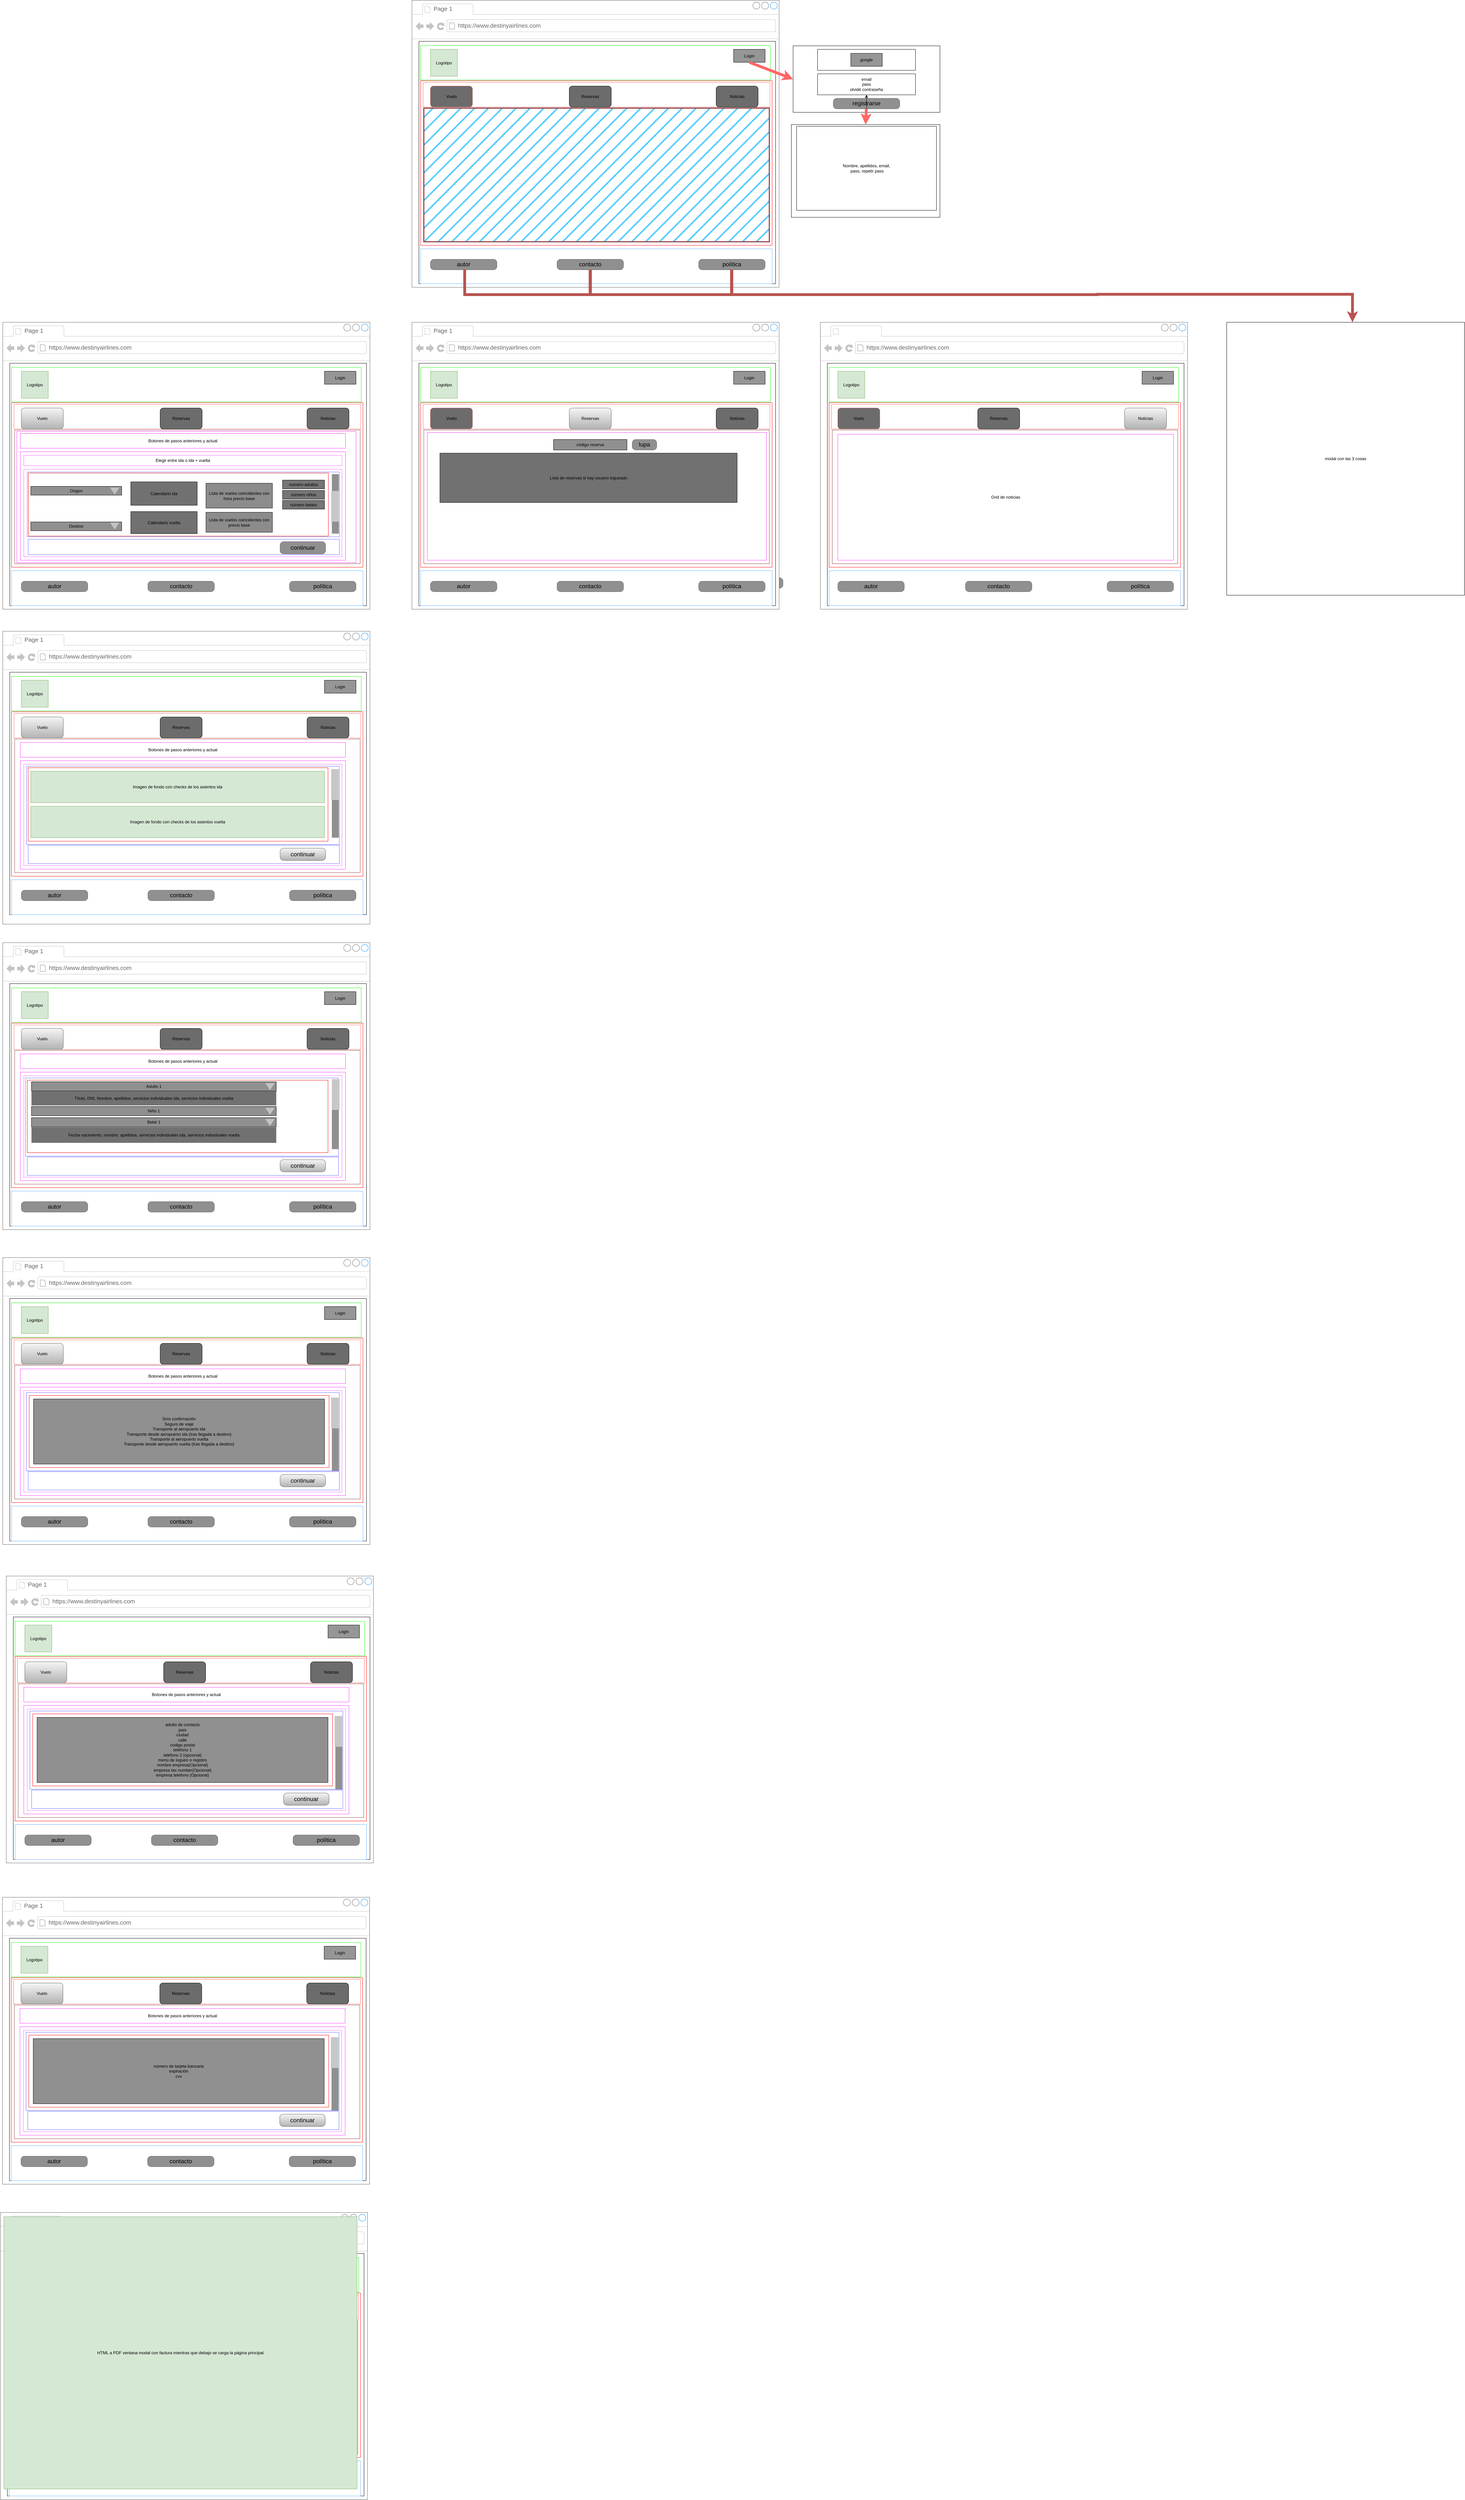 <mxfile version="22.0.2" type="device">
  <diagram name="Page-1" id="2cc2dc42-3aac-f2a9-1cec-7a8b7cbee084">
    <mxGraphModel dx="6630" dy="3065" grid="1" gridSize="10" guides="1" tooltips="1" connect="1" arrows="1" fold="1" page="1" pageScale="1" pageWidth="1100" pageHeight="850" background="#ffffff" math="0" shadow="0">
      <root>
        <mxCell id="0" />
        <mxCell id="1" parent="0" />
        <mxCell id="TsPBkzvTEIkQyb0a5XzL-318" value="" style="rounded=0;whiteSpace=wrap;html=1;strokeColor=none;fillColor=#C7C7C7;" vertex="1" parent="1">
          <mxGeometry x="-118" y="6762" width="22" height="88" as="geometry" />
        </mxCell>
        <mxCell id="7026571954dc6520-1" value="" style="strokeWidth=1;shadow=0;dashed=0;align=center;html=1;shape=mxgraph.mockup.containers.browserWindow;rSize=0;strokeColor=#666666;mainText=,;recursiveResize=0;rounded=0;labelBackgroundColor=none;fontFamily=Verdana;fontSize=12" parent="1" vertex="1">
          <mxGeometry x="120" y="40" width="1050" height="820" as="geometry" />
        </mxCell>
        <mxCell id="TsPBkzvTEIkQyb0a5XzL-14" value="" style="rounded=0;whiteSpace=wrap;html=1;fillColor=none;" vertex="1" parent="7026571954dc6520-1">
          <mxGeometry x="20" y="117" width="1020" height="693" as="geometry" />
        </mxCell>
        <mxCell id="7026571954dc6520-2" value="Page 1" style="strokeWidth=1;shadow=0;dashed=0;align=center;html=1;shape=mxgraph.mockup.containers.anchor;fontSize=17;fontColor=#666666;align=left;" parent="7026571954dc6520-1" vertex="1">
          <mxGeometry x="60" y="12" width="110" height="26" as="geometry" />
        </mxCell>
        <mxCell id="7026571954dc6520-3" value="https://www.destinyairlines.com" style="strokeWidth=1;shadow=0;dashed=0;align=center;html=1;shape=mxgraph.mockup.containers.anchor;rSize=0;fontSize=17;fontColor=#666666;align=left;" parent="7026571954dc6520-1" vertex="1">
          <mxGeometry x="130" y="60" width="250" height="26" as="geometry" />
        </mxCell>
        <mxCell id="TsPBkzvTEIkQyb0a5XzL-1" value="Logotipo" style="whiteSpace=wrap;html=1;aspect=fixed;fillColor=#d5e8d4;strokeColor=#82b366;rounded=0;glass=0;shadow=0;" vertex="1" parent="7026571954dc6520-1">
          <mxGeometry x="53" y="140" width="77" height="77" as="geometry" />
        </mxCell>
        <mxCell id="TsPBkzvTEIkQyb0a5XzL-3" value="" style="rounded=0;whiteSpace=wrap;html=1;fillColor=none;strokeColor=#11FF00;" vertex="1" parent="7026571954dc6520-1">
          <mxGeometry x="25" y="129.25" width="1000" height="98.5" as="geometry" />
        </mxCell>
        <mxCell id="TsPBkzvTEIkQyb0a5XzL-2" value="Login" style="rounded=0;whiteSpace=wrap;html=1;fillColor=#969696;" vertex="1" parent="7026571954dc6520-1">
          <mxGeometry x="920" y="140" width="90" height="37" as="geometry" />
        </mxCell>
        <mxCell id="TsPBkzvTEIkQyb0a5XzL-4" value="" style="rounded=0;whiteSpace=wrap;html=1;fillColor=none;strokeColor=#FF0000;" vertex="1" parent="7026571954dc6520-1">
          <mxGeometry x="25" y="230" width="1005" height="470" as="geometry" />
        </mxCell>
        <mxCell id="TsPBkzvTEIkQyb0a5XzL-5" value="" style="rounded=0;whiteSpace=wrap;html=1;fillColor=none;strokeColor=#FF6363;" vertex="1" parent="7026571954dc6520-1">
          <mxGeometry x="32" y="235" width="992" height="70" as="geometry" />
        </mxCell>
        <mxCell id="TsPBkzvTEIkQyb0a5XzL-6" value="Vuelo" style="rounded=1;whiteSpace=wrap;html=1;fillColor=#6c6c6c;strokeColor=#b85450;" vertex="1" parent="7026571954dc6520-1">
          <mxGeometry x="53" y="245" width="120" height="60" as="geometry" />
        </mxCell>
        <mxCell id="TsPBkzvTEIkQyb0a5XzL-7" value="Reservas" style="rounded=1;whiteSpace=wrap;html=1;fillColor=#6c6c6c;" vertex="1" parent="7026571954dc6520-1">
          <mxGeometry x="450" y="245" width="120" height="60" as="geometry" />
        </mxCell>
        <mxCell id="TsPBkzvTEIkQyb0a5XzL-8" value="Noticias" style="rounded=1;whiteSpace=wrap;html=1;fillColor=#6c6c6c;" vertex="1" parent="7026571954dc6520-1">
          <mxGeometry x="870" y="245" width="120" height="60" as="geometry" />
        </mxCell>
        <mxCell id="TsPBkzvTEIkQyb0a5XzL-9" value="" style="rounded=0;whiteSpace=wrap;html=1;fillColor=#59CDFF;strokeColor=#914040;fillStyle=hatch;shadow=0;strokeWidth=3;" vertex="1" parent="7026571954dc6520-1">
          <mxGeometry x="34" y="308" width="988" height="382" as="geometry" />
        </mxCell>
        <mxCell id="TsPBkzvTEIkQyb0a5XzL-13" value="" style="rounded=0;whiteSpace=wrap;html=1;fillColor=none;strokeColor=#66B2FF;" vertex="1" parent="7026571954dc6520-1">
          <mxGeometry x="25" y="710" width="1005" height="100" as="geometry" />
        </mxCell>
        <mxCell id="7026571954dc6520-18" value="autor" style="strokeWidth=1;shadow=0;dashed=0;align=center;html=1;shape=mxgraph.mockup.buttons.button;strokeColor=#666666;mainText=;buttonStyle=round;fontSize=17;fontStyle=0;fillColor=#909090;whiteSpace=wrap;rounded=0;labelBackgroundColor=none;" parent="7026571954dc6520-1" vertex="1">
          <mxGeometry x="53" y="740" width="190" height="30" as="geometry" />
        </mxCell>
        <mxCell id="7026571954dc6520-19" value="contacto" style="strokeWidth=1;shadow=0;dashed=0;align=center;html=1;shape=mxgraph.mockup.buttons.button;strokeColor=#666666;mainText=;buttonStyle=round;fontSize=17;fontStyle=0;fillColor=#909090;whiteSpace=wrap;rounded=0;labelBackgroundColor=none;" parent="7026571954dc6520-1" vertex="1">
          <mxGeometry x="415" y="740" width="190" height="30" as="geometry" />
        </mxCell>
        <mxCell id="TsPBkzvTEIkQyb0a5XzL-15" value="política" style="strokeWidth=1;shadow=0;dashed=0;align=center;html=1;shape=mxgraph.mockup.buttons.button;strokeColor=#666666;mainText=;buttonStyle=round;fontSize=17;fontStyle=0;fillColor=#909090;whiteSpace=wrap;rounded=0;labelBackgroundColor=none;" vertex="1" parent="7026571954dc6520-1">
          <mxGeometry x="820" y="740" width="190" height="30" as="geometry" />
        </mxCell>
        <mxCell id="TsPBkzvTEIkQyb0a5XzL-335" value="" style="endArrow=none;html=1;rounded=0;fillColor=#f8cecc;strokeColor=#b85450;strokeWidth=9;" edge="1" parent="7026571954dc6520-1">
          <mxGeometry width="50" height="50" relative="1" as="geometry">
            <mxPoint x="914.41" y="840" as="sourcePoint" />
            <mxPoint x="914.41" y="770" as="targetPoint" />
          </mxGeometry>
        </mxCell>
        <mxCell id="TsPBkzvTEIkQyb0a5XzL-17" value="" style="strokeWidth=1;shadow=0;dashed=0;align=center;html=1;shape=mxgraph.mockup.containers.browserWindow;rSize=0;strokeColor=#666666;mainText=,;recursiveResize=0;rounded=0;labelBackgroundColor=none;fontFamily=Verdana;fontSize=12" vertex="1" parent="1">
          <mxGeometry x="-1050" y="960" width="1050" height="820" as="geometry" />
        </mxCell>
        <mxCell id="TsPBkzvTEIkQyb0a5XzL-228" value="" style="rounded=0;whiteSpace=wrap;html=1;fillColor=none;strokeColor=#6666FF;" vertex="1" parent="TsPBkzvTEIkQyb0a5XzL-17">
          <mxGeometry x="70" y="428" width="892.5" height="185" as="geometry" />
        </mxCell>
        <mxCell id="TsPBkzvTEIkQyb0a5XzL-229" value="" style="rounded=0;whiteSpace=wrap;html=1;fillColor=none;strokeColor=#ff0000;" vertex="1" parent="TsPBkzvTEIkQyb0a5XzL-17">
          <mxGeometry x="73.5" y="431" width="857.5" height="180" as="geometry" />
        </mxCell>
        <mxCell id="TsPBkzvTEIkQyb0a5XzL-145" value="" style="rounded=0;whiteSpace=wrap;html=1;fillColor=none;strokeColor=#FF33FF;" vertex="1" parent="TsPBkzvTEIkQyb0a5XzL-17">
          <mxGeometry x="40" y="312" width="970" height="375" as="geometry" />
        </mxCell>
        <mxCell id="TsPBkzvTEIkQyb0a5XzL-18" value="" style="rounded=0;whiteSpace=wrap;html=1;fillColor=none;" vertex="1" parent="TsPBkzvTEIkQyb0a5XzL-17">
          <mxGeometry x="20" y="117" width="1020" height="693" as="geometry" />
        </mxCell>
        <mxCell id="TsPBkzvTEIkQyb0a5XzL-19" value="Page 1" style="strokeWidth=1;shadow=0;dashed=0;align=center;html=1;shape=mxgraph.mockup.containers.anchor;fontSize=17;fontColor=#666666;align=left;" vertex="1" parent="TsPBkzvTEIkQyb0a5XzL-17">
          <mxGeometry x="60" y="12" width="110" height="26" as="geometry" />
        </mxCell>
        <mxCell id="TsPBkzvTEIkQyb0a5XzL-20" value="https://www.destinyairlines.com" style="strokeWidth=1;shadow=0;dashed=0;align=center;html=1;shape=mxgraph.mockup.containers.anchor;rSize=0;fontSize=17;fontColor=#666666;align=left;" vertex="1" parent="TsPBkzvTEIkQyb0a5XzL-17">
          <mxGeometry x="130" y="60" width="250" height="26" as="geometry" />
        </mxCell>
        <mxCell id="TsPBkzvTEIkQyb0a5XzL-21" value="Logotipo" style="whiteSpace=wrap;html=1;aspect=fixed;fillColor=#d5e8d4;strokeColor=#82b366;rounded=0;glass=0;shadow=0;" vertex="1" parent="TsPBkzvTEIkQyb0a5XzL-17">
          <mxGeometry x="53" y="140" width="77" height="77" as="geometry" />
        </mxCell>
        <mxCell id="TsPBkzvTEIkQyb0a5XzL-22" value="" style="rounded=0;whiteSpace=wrap;html=1;fillColor=none;strokeColor=#11FF00;" vertex="1" parent="TsPBkzvTEIkQyb0a5XzL-17">
          <mxGeometry x="25" y="129.25" width="1000" height="98.5" as="geometry" />
        </mxCell>
        <mxCell id="TsPBkzvTEIkQyb0a5XzL-23" value="Login" style="rounded=0;whiteSpace=wrap;html=1;fillColor=#969696;" vertex="1" parent="TsPBkzvTEIkQyb0a5XzL-17">
          <mxGeometry x="920" y="140" width="90" height="37" as="geometry" />
        </mxCell>
        <mxCell id="TsPBkzvTEIkQyb0a5XzL-24" value="" style="rounded=0;whiteSpace=wrap;html=1;fillColor=none;strokeColor=#FF0000;" vertex="1" parent="TsPBkzvTEIkQyb0a5XzL-17">
          <mxGeometry x="25" y="230" width="1005" height="470" as="geometry" />
        </mxCell>
        <mxCell id="TsPBkzvTEIkQyb0a5XzL-25" value="" style="rounded=0;whiteSpace=wrap;html=1;fillColor=none;strokeColor=#FF6363;" vertex="1" parent="TsPBkzvTEIkQyb0a5XzL-17">
          <mxGeometry x="32" y="235" width="992" height="70" as="geometry" />
        </mxCell>
        <mxCell id="TsPBkzvTEIkQyb0a5XzL-26" value="Vuelo" style="rounded=1;whiteSpace=wrap;html=1;fillColor=#f5f5f5;strokeColor=#666666;gradientColor=#b3b3b3;" vertex="1" parent="TsPBkzvTEIkQyb0a5XzL-17">
          <mxGeometry x="53" y="245" width="120" height="60" as="geometry" />
        </mxCell>
        <mxCell id="TsPBkzvTEIkQyb0a5XzL-27" value="Reservas" style="rounded=1;whiteSpace=wrap;html=1;fillColor=#6c6c6c;" vertex="1" parent="TsPBkzvTEIkQyb0a5XzL-17">
          <mxGeometry x="450" y="245" width="120" height="60" as="geometry" />
        </mxCell>
        <mxCell id="TsPBkzvTEIkQyb0a5XzL-28" value="Noticias" style="rounded=1;whiteSpace=wrap;html=1;fillColor=#6c6c6c;" vertex="1" parent="TsPBkzvTEIkQyb0a5XzL-17">
          <mxGeometry x="870" y="245" width="120" height="60" as="geometry" />
        </mxCell>
        <mxCell id="TsPBkzvTEIkQyb0a5XzL-29" value="" style="rounded=0;whiteSpace=wrap;html=1;fillColor=none;strokeColor=#914040;" vertex="1" parent="TsPBkzvTEIkQyb0a5XzL-17">
          <mxGeometry x="34" y="308" width="988" height="382" as="geometry" />
        </mxCell>
        <mxCell id="TsPBkzvTEIkQyb0a5XzL-32" value="" style="rounded=0;whiteSpace=wrap;html=1;fillColor=none;strokeColor=#66B2FF;" vertex="1" parent="TsPBkzvTEIkQyb0a5XzL-17">
          <mxGeometry x="25" y="710" width="1005" height="100" as="geometry" />
        </mxCell>
        <mxCell id="TsPBkzvTEIkQyb0a5XzL-33" value="autor" style="strokeWidth=1;shadow=0;dashed=0;align=center;html=1;shape=mxgraph.mockup.buttons.button;strokeColor=#666666;mainText=;buttonStyle=round;fontSize=17;fontStyle=0;fillColor=#909090;whiteSpace=wrap;rounded=0;labelBackgroundColor=none;" vertex="1" parent="TsPBkzvTEIkQyb0a5XzL-17">
          <mxGeometry x="53" y="740" width="190" height="30" as="geometry" />
        </mxCell>
        <mxCell id="TsPBkzvTEIkQyb0a5XzL-34" value="contacto" style="strokeWidth=1;shadow=0;dashed=0;align=center;html=1;shape=mxgraph.mockup.buttons.button;strokeColor=#666666;mainText=;buttonStyle=round;fontSize=17;fontStyle=0;fillColor=#909090;whiteSpace=wrap;rounded=0;labelBackgroundColor=none;" vertex="1" parent="TsPBkzvTEIkQyb0a5XzL-17">
          <mxGeometry x="415" y="740" width="190" height="30" as="geometry" />
        </mxCell>
        <mxCell id="TsPBkzvTEIkQyb0a5XzL-35" value="política" style="strokeWidth=1;shadow=0;dashed=0;align=center;html=1;shape=mxgraph.mockup.buttons.button;strokeColor=#666666;mainText=;buttonStyle=round;fontSize=17;fontStyle=0;fillColor=#909090;whiteSpace=wrap;rounded=0;labelBackgroundColor=none;" vertex="1" parent="TsPBkzvTEIkQyb0a5XzL-17">
          <mxGeometry x="820" y="740" width="190" height="30" as="geometry" />
        </mxCell>
        <mxCell id="TsPBkzvTEIkQyb0a5XzL-77" value="Botones de pasos anteriores y actual" style="rounded=0;whiteSpace=wrap;html=1;fillColor=none;strokeColor=#FF33FF;" vertex="1" parent="TsPBkzvTEIkQyb0a5XzL-17">
          <mxGeometry x="50" y="318" width="930" height="42" as="geometry" />
        </mxCell>
        <mxCell id="TsPBkzvTEIkQyb0a5XzL-78" value="" style="rounded=0;whiteSpace=wrap;html=1;fillColor=none;strokeColor=#FF33FF;" vertex="1" parent="TsPBkzvTEIkQyb0a5XzL-17">
          <mxGeometry x="50" y="370" width="930" height="310" as="geometry" />
        </mxCell>
        <mxCell id="TsPBkzvTEIkQyb0a5XzL-80" value="Elegir entre ida o ida + vuelta" style="rounded=0;whiteSpace=wrap;html=1;fillColor=none;strokeColor=#FF66FF;" vertex="1" parent="TsPBkzvTEIkQyb0a5XzL-17">
          <mxGeometry x="60" y="380" width="910" height="30" as="geometry" />
        </mxCell>
        <mxCell id="TsPBkzvTEIkQyb0a5XzL-81" value="" style="rounded=0;whiteSpace=wrap;html=1;fillColor=none;strokeColor=#FF66FF;" vertex="1" parent="TsPBkzvTEIkQyb0a5XzL-17">
          <mxGeometry x="60" y="420" width="910" height="250" as="geometry" />
        </mxCell>
        <mxCell id="TsPBkzvTEIkQyb0a5XzL-82" value="Origen" style="rounded=0;whiteSpace=wrap;html=1;fillColor=#909090;" vertex="1" parent="TsPBkzvTEIkQyb0a5XzL-17">
          <mxGeometry x="80" y="469" width="260" height="25" as="geometry" />
        </mxCell>
        <mxCell id="TsPBkzvTEIkQyb0a5XzL-83" value="" style="group" vertex="1" connectable="0" parent="TsPBkzvTEIkQyb0a5XzL-17">
          <mxGeometry x="930" y="430" width="31" height="360" as="geometry" />
        </mxCell>
        <mxCell id="TsPBkzvTEIkQyb0a5XzL-30" value="" style="rounded=0;whiteSpace=wrap;html=1;fillColor=#909090;strokeColor=none;" vertex="1" parent="TsPBkzvTEIkQyb0a5XzL-83">
          <mxGeometry x="11" y="4" width="20" height="170" as="geometry" />
        </mxCell>
        <mxCell id="TsPBkzvTEIkQyb0a5XzL-31" value="" style="rounded=0;whiteSpace=wrap;html=1;strokeColor=none;fillColor=#C7C7C7;" vertex="1" parent="TsPBkzvTEIkQyb0a5XzL-83">
          <mxGeometry x="9" y="52" width="22" height="88" as="geometry" />
        </mxCell>
        <mxCell id="TsPBkzvTEIkQyb0a5XzL-85" value="Destino" style="rounded=0;whiteSpace=wrap;html=1;fillColor=#909090;" vertex="1" parent="TsPBkzvTEIkQyb0a5XzL-17">
          <mxGeometry x="80" y="570.67" width="260" height="25" as="geometry" />
        </mxCell>
        <mxCell id="TsPBkzvTEIkQyb0a5XzL-86" value="" style="triangle;whiteSpace=wrap;html=1;rotation=90;fillColor=#C2C2C2;strokeColor=none;" vertex="1" parent="TsPBkzvTEIkQyb0a5XzL-17">
          <mxGeometry x="310" y="469" width="20" height="26.67" as="geometry" />
        </mxCell>
        <mxCell id="TsPBkzvTEIkQyb0a5XzL-87" value="" style="triangle;whiteSpace=wrap;html=1;rotation=90;fillColor=#C2C2C2;strokeColor=none;" vertex="1" parent="TsPBkzvTEIkQyb0a5XzL-17">
          <mxGeometry x="310" y="569.0" width="20" height="26.67" as="geometry" />
        </mxCell>
        <mxCell id="TsPBkzvTEIkQyb0a5XzL-90" value="Calendario ida" style="rounded=0;whiteSpace=wrap;html=1;fillColor=#717171;" vertex="1" parent="TsPBkzvTEIkQyb0a5XzL-17">
          <mxGeometry x="366" y="456" width="190" height="67" as="geometry" />
        </mxCell>
        <mxCell id="TsPBkzvTEIkQyb0a5XzL-91" value="Calendario vuelta" style="rounded=0;whiteSpace=wrap;html=1;fillColor=#717171;" vertex="1" parent="TsPBkzvTEIkQyb0a5XzL-17">
          <mxGeometry x="366" y="541" width="190" height="63" as="geometry" />
        </mxCell>
        <mxCell id="TsPBkzvTEIkQyb0a5XzL-92" value="Lista de vuelos coincidentes con hora precio base" style="rounded=0;whiteSpace=wrap;html=1;fillColor=#8c8c8c;" vertex="1" parent="TsPBkzvTEIkQyb0a5XzL-17">
          <mxGeometry x="581" y="460" width="190" height="71" as="geometry" />
        </mxCell>
        <mxCell id="TsPBkzvTEIkQyb0a5XzL-93" value="Lista de vuelos coincidentes con precio base" style="rounded=0;whiteSpace=wrap;html=1;fillColor=#8c8c8c;" vertex="1" parent="TsPBkzvTEIkQyb0a5XzL-17">
          <mxGeometry x="581" y="543" width="190" height="57" as="geometry" />
        </mxCell>
        <mxCell id="TsPBkzvTEIkQyb0a5XzL-95" value="número adultos" style="rounded=0;whiteSpace=wrap;html=1;fillColor=#757575;" vertex="1" parent="TsPBkzvTEIkQyb0a5XzL-17">
          <mxGeometry x="800" y="451" width="120" height="25" as="geometry" />
        </mxCell>
        <mxCell id="TsPBkzvTEIkQyb0a5XzL-97" value="número niños" style="rounded=0;whiteSpace=wrap;html=1;fillColor=#757575;" vertex="1" parent="TsPBkzvTEIkQyb0a5XzL-17">
          <mxGeometry x="800" y="480.5" width="120" height="25" as="geometry" />
        </mxCell>
        <mxCell id="TsPBkzvTEIkQyb0a5XzL-98" value="número bebés" style="rounded=0;whiteSpace=wrap;html=1;fillColor=#757575;" vertex="1" parent="TsPBkzvTEIkQyb0a5XzL-17">
          <mxGeometry x="800" y="509.0" width="120" height="25" as="geometry" />
        </mxCell>
        <mxCell id="TsPBkzvTEIkQyb0a5XzL-101" value="continuar" style="strokeWidth=1;shadow=0;dashed=0;align=center;html=1;shape=mxgraph.mockup.buttons.button;strokeColor=#666666;mainText=;buttonStyle=round;fontSize=17;fontStyle=0;fillColor=#909090;whiteSpace=wrap;rounded=0;labelBackgroundColor=none;" vertex="1" parent="TsPBkzvTEIkQyb0a5XzL-17">
          <mxGeometry x="793" y="627" width="130" height="35" as="geometry" />
        </mxCell>
        <mxCell id="TsPBkzvTEIkQyb0a5XzL-227" value="" style="rounded=0;whiteSpace=wrap;html=1;fillColor=none;strokeColor=#6666FF;" vertex="1" parent="TsPBkzvTEIkQyb0a5XzL-17">
          <mxGeometry x="72.5" y="620" width="890" height="44.25" as="geometry" />
        </mxCell>
        <mxCell id="TsPBkzvTEIkQyb0a5XzL-36" value="" style="strokeWidth=1;shadow=0;dashed=0;align=center;html=1;shape=mxgraph.mockup.containers.browserWindow;rSize=0;strokeColor=#666666;mainText=,;recursiveResize=0;rounded=0;labelBackgroundColor=none;fontFamily=Verdana;fontSize=12" vertex="1" parent="1">
          <mxGeometry x="1288" y="960" width="1050" height="820" as="geometry" />
        </mxCell>
        <mxCell id="TsPBkzvTEIkQyb0a5XzL-37" value="" style="rounded=0;whiteSpace=wrap;html=1;fillColor=none;" vertex="1" parent="TsPBkzvTEIkQyb0a5XzL-36">
          <mxGeometry x="20" y="117" width="1020" height="693" as="geometry" />
        </mxCell>
        <mxCell id="TsPBkzvTEIkQyb0a5XzL-38" value="Page 1" style="strokeWidth=1;shadow=0;dashed=0;align=center;html=1;shape=mxgraph.mockup.containers.anchor;fontSize=17;fontColor=#666666;align=left;" vertex="1" parent="TsPBkzvTEIkQyb0a5XzL-36">
          <mxGeometry x="-290" y="2" width="110" height="26" as="geometry" />
        </mxCell>
        <mxCell id="TsPBkzvTEIkQyb0a5XzL-39" value="https://www.destinyairlines.com" style="strokeWidth=1;shadow=0;dashed=0;align=center;html=1;shape=mxgraph.mockup.containers.anchor;rSize=0;fontSize=17;fontColor=#666666;align=left;" vertex="1" parent="TsPBkzvTEIkQyb0a5XzL-36">
          <mxGeometry x="130" y="60" width="250" height="26" as="geometry" />
        </mxCell>
        <mxCell id="TsPBkzvTEIkQyb0a5XzL-40" value="Logotipo" style="whiteSpace=wrap;html=1;aspect=fixed;fillColor=#d5e8d4;strokeColor=#82b366;rounded=0;glass=0;shadow=0;" vertex="1" parent="TsPBkzvTEIkQyb0a5XzL-36">
          <mxGeometry x="-297" y="130" width="77" height="77" as="geometry" />
        </mxCell>
        <mxCell id="TsPBkzvTEIkQyb0a5XzL-41" value="" style="rounded=0;whiteSpace=wrap;html=1;fillColor=none;strokeColor=#11FF00;" vertex="1" parent="TsPBkzvTEIkQyb0a5XzL-36">
          <mxGeometry x="25" y="129.25" width="1000" height="98.5" as="geometry" />
        </mxCell>
        <mxCell id="TsPBkzvTEIkQyb0a5XzL-42" value="Login" style="rounded=0;whiteSpace=wrap;html=1;fillColor=#969696;" vertex="1" parent="TsPBkzvTEIkQyb0a5XzL-36">
          <mxGeometry x="920" y="140" width="90" height="37" as="geometry" />
        </mxCell>
        <mxCell id="TsPBkzvTEIkQyb0a5XzL-43" value="" style="rounded=0;whiteSpace=wrap;html=1;fillColor=none;strokeColor=#FF0000;" vertex="1" parent="TsPBkzvTEIkQyb0a5XzL-36">
          <mxGeometry x="25" y="230" width="1005" height="470" as="geometry" />
        </mxCell>
        <mxCell id="TsPBkzvTEIkQyb0a5XzL-44" value="" style="rounded=0;whiteSpace=wrap;html=1;fillColor=none;strokeColor=#FF6363;" vertex="1" parent="TsPBkzvTEIkQyb0a5XzL-36">
          <mxGeometry x="32" y="235" width="992" height="70" as="geometry" />
        </mxCell>
        <mxCell id="TsPBkzvTEIkQyb0a5XzL-45" value="Vuelo" style="rounded=1;whiteSpace=wrap;html=1;fillColor=#6c6c6c;strokeColor=#b85450;" vertex="1" parent="TsPBkzvTEIkQyb0a5XzL-36">
          <mxGeometry x="-297" y="235" width="120" height="60" as="geometry" />
        </mxCell>
        <mxCell id="TsPBkzvTEIkQyb0a5XzL-46" value="Reservas" style="rounded=1;whiteSpace=wrap;html=1;fillColor=#6c6c6c;" vertex="1" parent="TsPBkzvTEIkQyb0a5XzL-36">
          <mxGeometry x="450" y="245" width="120" height="60" as="geometry" />
        </mxCell>
        <mxCell id="TsPBkzvTEIkQyb0a5XzL-47" value="Noticias" style="rounded=1;whiteSpace=wrap;html=1;fillColor=#f5f5f5;gradientColor=#b3b3b3;strokeColor=#666666;" vertex="1" parent="TsPBkzvTEIkQyb0a5XzL-36">
          <mxGeometry x="870" y="245" width="120" height="60" as="geometry" />
        </mxCell>
        <mxCell id="TsPBkzvTEIkQyb0a5XzL-48" value="" style="rounded=0;whiteSpace=wrap;html=1;fillColor=none;strokeColor=#914040;" vertex="1" parent="TsPBkzvTEIkQyb0a5XzL-36">
          <mxGeometry x="34" y="308" width="988" height="382" as="geometry" />
        </mxCell>
        <mxCell id="TsPBkzvTEIkQyb0a5XzL-51" value="" style="rounded=0;whiteSpace=wrap;html=1;fillColor=none;strokeColor=#66B2FF;" vertex="1" parent="TsPBkzvTEIkQyb0a5XzL-36">
          <mxGeometry x="25" y="710" width="1005" height="100" as="geometry" />
        </mxCell>
        <mxCell id="TsPBkzvTEIkQyb0a5XzL-52" value="autor" style="strokeWidth=1;shadow=0;dashed=0;align=center;html=1;shape=mxgraph.mockup.buttons.button;strokeColor=#666666;mainText=;buttonStyle=round;fontSize=17;fontStyle=0;fillColor=#909090;whiteSpace=wrap;rounded=0;labelBackgroundColor=none;" vertex="1" parent="TsPBkzvTEIkQyb0a5XzL-36">
          <mxGeometry x="-297" y="730" width="190" height="30" as="geometry" />
        </mxCell>
        <mxCell id="TsPBkzvTEIkQyb0a5XzL-53" value="contacto" style="strokeWidth=1;shadow=0;dashed=0;align=center;html=1;shape=mxgraph.mockup.buttons.button;strokeColor=#666666;mainText=;buttonStyle=round;fontSize=17;fontStyle=0;fillColor=#909090;whiteSpace=wrap;rounded=0;labelBackgroundColor=none;" vertex="1" parent="TsPBkzvTEIkQyb0a5XzL-36">
          <mxGeometry x="415" y="740" width="190" height="30" as="geometry" />
        </mxCell>
        <mxCell id="TsPBkzvTEIkQyb0a5XzL-54" value="política" style="strokeWidth=1;shadow=0;dashed=0;align=center;html=1;shape=mxgraph.mockup.buttons.button;strokeColor=#666666;mainText=;buttonStyle=round;fontSize=17;fontStyle=0;fillColor=#909090;whiteSpace=wrap;rounded=0;labelBackgroundColor=none;" vertex="1" parent="TsPBkzvTEIkQyb0a5XzL-36">
          <mxGeometry x="820" y="740" width="190" height="30" as="geometry" />
        </mxCell>
        <mxCell id="TsPBkzvTEIkQyb0a5XzL-74" value="Logotipo" style="whiteSpace=wrap;html=1;aspect=fixed;fillColor=#d5e8d4;strokeColor=#82b366;rounded=0;glass=0;shadow=0;" vertex="1" parent="TsPBkzvTEIkQyb0a5XzL-36">
          <mxGeometry x="50" y="140" width="77" height="77" as="geometry" />
        </mxCell>
        <mxCell id="TsPBkzvTEIkQyb0a5XzL-75" value="Vuelo" style="rounded=1;whiteSpace=wrap;html=1;fillColor=#6c6c6c;strokeColor=#b85450;" vertex="1" parent="TsPBkzvTEIkQyb0a5XzL-36">
          <mxGeometry x="50" y="245" width="120" height="60" as="geometry" />
        </mxCell>
        <mxCell id="TsPBkzvTEIkQyb0a5XzL-76" value="autor" style="strokeWidth=1;shadow=0;dashed=0;align=center;html=1;shape=mxgraph.mockup.buttons.button;strokeColor=#666666;mainText=;buttonStyle=round;fontSize=17;fontStyle=0;fillColor=#909090;whiteSpace=wrap;rounded=0;labelBackgroundColor=none;" vertex="1" parent="TsPBkzvTEIkQyb0a5XzL-36">
          <mxGeometry x="50" y="740" width="190" height="30" as="geometry" />
        </mxCell>
        <mxCell id="TsPBkzvTEIkQyb0a5XzL-329" value="Grid de noticias" style="rounded=0;whiteSpace=wrap;html=1;strokeColor=#FF33FF;" vertex="1" parent="TsPBkzvTEIkQyb0a5XzL-36">
          <mxGeometry x="50" y="320" width="960" height="360" as="geometry" />
        </mxCell>
        <mxCell id="TsPBkzvTEIkQyb0a5XzL-55" value="" style="strokeWidth=1;shadow=0;dashed=0;align=center;html=1;shape=mxgraph.mockup.containers.browserWindow;rSize=0;strokeColor=#666666;mainText=,;recursiveResize=0;rounded=0;labelBackgroundColor=none;fontFamily=Verdana;fontSize=12" vertex="1" parent="1">
          <mxGeometry x="120" y="960" width="1050" height="820" as="geometry" />
        </mxCell>
        <mxCell id="TsPBkzvTEIkQyb0a5XzL-60" value="" style="rounded=0;whiteSpace=wrap;html=1;fillColor=none;strokeColor=#11FF00;" vertex="1" parent="TsPBkzvTEIkQyb0a5XzL-55">
          <mxGeometry x="25" y="129.25" width="1000" height="98.5" as="geometry" />
        </mxCell>
        <mxCell id="TsPBkzvTEIkQyb0a5XzL-56" value="" style="rounded=0;whiteSpace=wrap;html=1;fillColor=none;" vertex="1" parent="TsPBkzvTEIkQyb0a5XzL-55">
          <mxGeometry x="20" y="117" width="1020" height="693" as="geometry" />
        </mxCell>
        <mxCell id="TsPBkzvTEIkQyb0a5XzL-57" value="Page 1" style="strokeWidth=1;shadow=0;dashed=0;align=center;html=1;shape=mxgraph.mockup.containers.anchor;fontSize=17;fontColor=#666666;align=left;" vertex="1" parent="TsPBkzvTEIkQyb0a5XzL-55">
          <mxGeometry x="60" y="12" width="110" height="26" as="geometry" />
        </mxCell>
        <mxCell id="TsPBkzvTEIkQyb0a5XzL-58" value="https://www.destinyairlines.com" style="strokeWidth=1;shadow=0;dashed=0;align=center;html=1;shape=mxgraph.mockup.containers.anchor;rSize=0;fontSize=17;fontColor=#666666;align=left;" vertex="1" parent="TsPBkzvTEIkQyb0a5XzL-55">
          <mxGeometry x="130" y="60" width="250" height="26" as="geometry" />
        </mxCell>
        <mxCell id="TsPBkzvTEIkQyb0a5XzL-59" value="Logotipo" style="whiteSpace=wrap;html=1;aspect=fixed;fillColor=#d5e8d4;strokeColor=#82b366;rounded=0;glass=0;shadow=0;" vertex="1" parent="TsPBkzvTEIkQyb0a5XzL-55">
          <mxGeometry x="53" y="140" width="77" height="77" as="geometry" />
        </mxCell>
        <mxCell id="TsPBkzvTEIkQyb0a5XzL-61" value="Login" style="rounded=0;whiteSpace=wrap;html=1;fillColor=#969696;" vertex="1" parent="TsPBkzvTEIkQyb0a5XzL-55">
          <mxGeometry x="920" y="140" width="90" height="37" as="geometry" />
        </mxCell>
        <mxCell id="TsPBkzvTEIkQyb0a5XzL-62" value="" style="rounded=0;whiteSpace=wrap;html=1;fillColor=none;strokeColor=#FF0000;" vertex="1" parent="TsPBkzvTEIkQyb0a5XzL-55">
          <mxGeometry x="25" y="230" width="1005" height="470" as="geometry" />
        </mxCell>
        <mxCell id="TsPBkzvTEIkQyb0a5XzL-63" value="" style="rounded=0;whiteSpace=wrap;html=1;fillColor=none;strokeColor=#FF6363;" vertex="1" parent="TsPBkzvTEIkQyb0a5XzL-55">
          <mxGeometry x="32" y="235" width="992" height="70" as="geometry" />
        </mxCell>
        <mxCell id="TsPBkzvTEIkQyb0a5XzL-64" value="Vuelo" style="rounded=1;whiteSpace=wrap;html=1;fillColor=#6c6c6c;strokeColor=#b85450;" vertex="1" parent="TsPBkzvTEIkQyb0a5XzL-55">
          <mxGeometry x="53" y="245" width="120" height="60" as="geometry" />
        </mxCell>
        <mxCell id="TsPBkzvTEIkQyb0a5XzL-65" value="Reservas" style="rounded=1;whiteSpace=wrap;html=1;fillColor=#f5f5f5;gradientColor=#b3b3b3;strokeColor=#666666;" vertex="1" parent="TsPBkzvTEIkQyb0a5XzL-55">
          <mxGeometry x="450" y="245" width="120" height="60" as="geometry" />
        </mxCell>
        <mxCell id="TsPBkzvTEIkQyb0a5XzL-66" value="Noticias" style="rounded=1;whiteSpace=wrap;html=1;fillColor=#6c6c6c;" vertex="1" parent="TsPBkzvTEIkQyb0a5XzL-55">
          <mxGeometry x="870" y="245" width="120" height="60" as="geometry" />
        </mxCell>
        <mxCell id="TsPBkzvTEIkQyb0a5XzL-67" value="" style="rounded=0;whiteSpace=wrap;html=1;fillColor=none;strokeColor=#914040;" vertex="1" parent="TsPBkzvTEIkQyb0a5XzL-55">
          <mxGeometry x="34" y="308" width="988" height="382" as="geometry" />
        </mxCell>
        <mxCell id="TsPBkzvTEIkQyb0a5XzL-70" value="" style="rounded=0;whiteSpace=wrap;html=1;fillColor=none;strokeColor=#66B2FF;" vertex="1" parent="TsPBkzvTEIkQyb0a5XzL-55">
          <mxGeometry x="25" y="710" width="1005" height="100" as="geometry" />
        </mxCell>
        <mxCell id="TsPBkzvTEIkQyb0a5XzL-71" value="autor" style="strokeWidth=1;shadow=0;dashed=0;align=center;html=1;shape=mxgraph.mockup.buttons.button;strokeColor=#666666;mainText=;buttonStyle=round;fontSize=17;fontStyle=0;fillColor=#909090;whiteSpace=wrap;rounded=0;labelBackgroundColor=none;" vertex="1" parent="TsPBkzvTEIkQyb0a5XzL-55">
          <mxGeometry x="53" y="740" width="190" height="30" as="geometry" />
        </mxCell>
        <mxCell id="TsPBkzvTEIkQyb0a5XzL-72" value="contacto" style="strokeWidth=1;shadow=0;dashed=0;align=center;html=1;shape=mxgraph.mockup.buttons.button;strokeColor=#666666;mainText=;buttonStyle=round;fontSize=17;fontStyle=0;fillColor=#909090;whiteSpace=wrap;rounded=0;labelBackgroundColor=none;" vertex="1" parent="TsPBkzvTEIkQyb0a5XzL-55">
          <mxGeometry x="415" y="740" width="190" height="30" as="geometry" />
        </mxCell>
        <mxCell id="TsPBkzvTEIkQyb0a5XzL-73" value="política" style="strokeWidth=1;shadow=0;dashed=0;align=center;html=1;shape=mxgraph.mockup.buttons.button;strokeColor=#666666;mainText=;buttonStyle=round;fontSize=17;fontStyle=0;fillColor=#909090;whiteSpace=wrap;rounded=0;labelBackgroundColor=none;" vertex="1" parent="TsPBkzvTEIkQyb0a5XzL-55">
          <mxGeometry x="820" y="740" width="190" height="30" as="geometry" />
        </mxCell>
        <mxCell id="TsPBkzvTEIkQyb0a5XzL-142" value="código reserva" style="rounded=0;whiteSpace=wrap;html=1;fillColor=#909090;" vertex="1" parent="TsPBkzvTEIkQyb0a5XzL-55">
          <mxGeometry x="405" y="335" width="210" height="30" as="geometry" />
        </mxCell>
        <mxCell id="TsPBkzvTEIkQyb0a5XzL-143" value="lupa" style="strokeWidth=1;shadow=0;dashed=0;align=center;html=1;shape=mxgraph.mockup.buttons.button;strokeColor=#666666;mainText=;buttonStyle=round;fontSize=17;fontStyle=0;fillColor=#909090;whiteSpace=wrap;rounded=0;labelBackgroundColor=none;" vertex="1" parent="TsPBkzvTEIkQyb0a5XzL-55">
          <mxGeometry x="630" y="335" width="70" height="30" as="geometry" />
        </mxCell>
        <mxCell id="TsPBkzvTEIkQyb0a5XzL-144" value="Lista de reservas si hay usuario logueado" style="rounded=0;whiteSpace=wrap;html=1;fillColor=#717171;" vertex="1" parent="TsPBkzvTEIkQyb0a5XzL-55">
          <mxGeometry x="80" y="374" width="850" height="141" as="geometry" />
        </mxCell>
        <mxCell id="TsPBkzvTEIkQyb0a5XzL-146" value="" style="rounded=0;whiteSpace=wrap;html=1;fillColor=none;strokeColor=#FF33FF;" vertex="1" parent="TsPBkzvTEIkQyb0a5XzL-55">
          <mxGeometry x="44" y="315" width="970" height="365" as="geometry" />
        </mxCell>
        <mxCell id="TsPBkzvTEIkQyb0a5XzL-102" value="" style="strokeWidth=1;shadow=0;dashed=0;align=center;html=1;shape=mxgraph.mockup.containers.browserWindow;rSize=0;strokeColor=#666666;mainText=,;recursiveResize=0;rounded=0;labelBackgroundColor=none;fontFamily=Verdana;fontSize=12" vertex="1" parent="1">
          <mxGeometry x="-1050" y="1843" width="1050" height="837" as="geometry" />
        </mxCell>
        <mxCell id="TsPBkzvTEIkQyb0a5XzL-226" value="" style="rounded=0;whiteSpace=wrap;html=1;fillColor=none;strokeColor=#6666FF;" vertex="1" parent="TsPBkzvTEIkQyb0a5XzL-102">
          <mxGeometry x="67.5" y="385.75" width="895" height="223.5" as="geometry" />
        </mxCell>
        <mxCell id="TsPBkzvTEIkQyb0a5XzL-230" value="" style="rounded=0;whiteSpace=wrap;html=1;fillColor=none;strokeColor=#ff0000;" vertex="1" parent="TsPBkzvTEIkQyb0a5XzL-102">
          <mxGeometry x="72.5" y="390" width="857.5" height="210" as="geometry" />
        </mxCell>
        <mxCell id="TsPBkzvTEIkQyb0a5XzL-103" value="" style="rounded=0;whiteSpace=wrap;html=1;fillColor=none;" vertex="1" parent="TsPBkzvTEIkQyb0a5XzL-102">
          <mxGeometry x="20" y="117" width="1020" height="693" as="geometry" />
        </mxCell>
        <mxCell id="TsPBkzvTEIkQyb0a5XzL-104" value="Page 1" style="strokeWidth=1;shadow=0;dashed=0;align=center;html=1;shape=mxgraph.mockup.containers.anchor;fontSize=17;fontColor=#666666;align=left;" vertex="1" parent="TsPBkzvTEIkQyb0a5XzL-102">
          <mxGeometry x="60" y="12" width="110" height="26" as="geometry" />
        </mxCell>
        <mxCell id="TsPBkzvTEIkQyb0a5XzL-105" value="https://www.destinyairlines.com" style="strokeWidth=1;shadow=0;dashed=0;align=center;html=1;shape=mxgraph.mockup.containers.anchor;rSize=0;fontSize=17;fontColor=#666666;align=left;" vertex="1" parent="TsPBkzvTEIkQyb0a5XzL-102">
          <mxGeometry x="130" y="60" width="250" height="26" as="geometry" />
        </mxCell>
        <mxCell id="TsPBkzvTEIkQyb0a5XzL-106" value="Logotipo" style="whiteSpace=wrap;html=1;aspect=fixed;fillColor=#d5e8d4;strokeColor=#82b366;rounded=0;glass=0;shadow=0;" vertex="1" parent="TsPBkzvTEIkQyb0a5XzL-102">
          <mxGeometry x="53" y="140" width="77" height="77" as="geometry" />
        </mxCell>
        <mxCell id="TsPBkzvTEIkQyb0a5XzL-107" value="" style="rounded=0;whiteSpace=wrap;html=1;fillColor=none;strokeColor=#11FF00;" vertex="1" parent="TsPBkzvTEIkQyb0a5XzL-102">
          <mxGeometry x="25" y="129.25" width="1000" height="98.5" as="geometry" />
        </mxCell>
        <mxCell id="TsPBkzvTEIkQyb0a5XzL-108" value="Login" style="rounded=0;whiteSpace=wrap;html=1;fillColor=#969696;" vertex="1" parent="TsPBkzvTEIkQyb0a5XzL-102">
          <mxGeometry x="920" y="140" width="90" height="37" as="geometry" />
        </mxCell>
        <mxCell id="TsPBkzvTEIkQyb0a5XzL-109" value="" style="rounded=0;whiteSpace=wrap;html=1;fillColor=none;strokeColor=#FF0000;" vertex="1" parent="TsPBkzvTEIkQyb0a5XzL-102">
          <mxGeometry x="25" y="230" width="1005" height="470" as="geometry" />
        </mxCell>
        <mxCell id="TsPBkzvTEIkQyb0a5XzL-110" value="" style="rounded=0;whiteSpace=wrap;html=1;fillColor=none;strokeColor=#FF6363;" vertex="1" parent="TsPBkzvTEIkQyb0a5XzL-102">
          <mxGeometry x="32" y="235" width="992" height="70" as="geometry" />
        </mxCell>
        <mxCell id="TsPBkzvTEIkQyb0a5XzL-111" value="Vuelo" style="rounded=1;whiteSpace=wrap;html=1;fillColor=#f5f5f5;strokeColor=#666666;gradientColor=#b3b3b3;" vertex="1" parent="TsPBkzvTEIkQyb0a5XzL-102">
          <mxGeometry x="53" y="245" width="120" height="60" as="geometry" />
        </mxCell>
        <mxCell id="TsPBkzvTEIkQyb0a5XzL-112" value="Reservas" style="rounded=1;whiteSpace=wrap;html=1;fillColor=#6c6c6c;" vertex="1" parent="TsPBkzvTEIkQyb0a5XzL-102">
          <mxGeometry x="450" y="245" width="120" height="60" as="geometry" />
        </mxCell>
        <mxCell id="TsPBkzvTEIkQyb0a5XzL-113" value="Noticias" style="rounded=1;whiteSpace=wrap;html=1;fillColor=#6c6c6c;" vertex="1" parent="TsPBkzvTEIkQyb0a5XzL-102">
          <mxGeometry x="870" y="245" width="120" height="60" as="geometry" />
        </mxCell>
        <mxCell id="TsPBkzvTEIkQyb0a5XzL-114" value="" style="rounded=0;whiteSpace=wrap;html=1;fillColor=none;strokeColor=#914040;" vertex="1" parent="TsPBkzvTEIkQyb0a5XzL-102">
          <mxGeometry x="34" y="308" width="988" height="382" as="geometry" />
        </mxCell>
        <mxCell id="TsPBkzvTEIkQyb0a5XzL-115" value="" style="rounded=0;whiteSpace=wrap;html=1;fillColor=none;strokeColor=#66B2FF;" vertex="1" parent="TsPBkzvTEIkQyb0a5XzL-102">
          <mxGeometry x="25" y="710" width="1005" height="100" as="geometry" />
        </mxCell>
        <mxCell id="TsPBkzvTEIkQyb0a5XzL-116" value="autor" style="strokeWidth=1;shadow=0;dashed=0;align=center;html=1;shape=mxgraph.mockup.buttons.button;strokeColor=#666666;mainText=;buttonStyle=round;fontSize=17;fontStyle=0;fillColor=#909090;whiteSpace=wrap;rounded=0;labelBackgroundColor=none;" vertex="1" parent="TsPBkzvTEIkQyb0a5XzL-102">
          <mxGeometry x="53" y="740" width="190" height="30" as="geometry" />
        </mxCell>
        <mxCell id="TsPBkzvTEIkQyb0a5XzL-117" value="contacto" style="strokeWidth=1;shadow=0;dashed=0;align=center;html=1;shape=mxgraph.mockup.buttons.button;strokeColor=#666666;mainText=;buttonStyle=round;fontSize=17;fontStyle=0;fillColor=#909090;whiteSpace=wrap;rounded=0;labelBackgroundColor=none;" vertex="1" parent="TsPBkzvTEIkQyb0a5XzL-102">
          <mxGeometry x="415" y="740" width="190" height="30" as="geometry" />
        </mxCell>
        <mxCell id="TsPBkzvTEIkQyb0a5XzL-118" value="política" style="strokeWidth=1;shadow=0;dashed=0;align=center;html=1;shape=mxgraph.mockup.buttons.button;strokeColor=#666666;mainText=;buttonStyle=round;fontSize=17;fontStyle=0;fillColor=#909090;whiteSpace=wrap;rounded=0;labelBackgroundColor=none;" vertex="1" parent="TsPBkzvTEIkQyb0a5XzL-102">
          <mxGeometry x="820" y="740" width="190" height="30" as="geometry" />
        </mxCell>
        <mxCell id="TsPBkzvTEIkQyb0a5XzL-119" value="Botones de pasos anteriores y actual" style="rounded=0;whiteSpace=wrap;html=1;fillColor=none;strokeColor=#FF33FF;" vertex="1" parent="TsPBkzvTEIkQyb0a5XzL-102">
          <mxGeometry x="50" y="318" width="930" height="42" as="geometry" />
        </mxCell>
        <mxCell id="TsPBkzvTEIkQyb0a5XzL-120" value="" style="rounded=0;whiteSpace=wrap;html=1;fillColor=none;strokeColor=#FF33FF;" vertex="1" parent="TsPBkzvTEIkQyb0a5XzL-102">
          <mxGeometry x="50" y="370" width="930" height="310" as="geometry" />
        </mxCell>
        <mxCell id="TsPBkzvTEIkQyb0a5XzL-122" value="" style="rounded=0;whiteSpace=wrap;html=1;fillColor=none;strokeColor=#FF66FF;" vertex="1" parent="TsPBkzvTEIkQyb0a5XzL-102">
          <mxGeometry x="60" y="380" width="910" height="290" as="geometry" />
        </mxCell>
        <mxCell id="TsPBkzvTEIkQyb0a5XzL-124" value="" style="group" vertex="1" connectable="0" parent="TsPBkzvTEIkQyb0a5XzL-102">
          <mxGeometry x="930" y="430" width="31" height="360" as="geometry" />
        </mxCell>
        <mxCell id="TsPBkzvTEIkQyb0a5XzL-125" value="" style="rounded=0;whiteSpace=wrap;html=1;fillColor=#909090;strokeColor=none;" vertex="1" parent="TsPBkzvTEIkQyb0a5XzL-124">
          <mxGeometry x="11" y="-20" width="20" height="180" as="geometry" />
        </mxCell>
        <mxCell id="TsPBkzvTEIkQyb0a5XzL-126" value="" style="rounded=0;whiteSpace=wrap;html=1;strokeColor=none;fillColor=#C7C7C7;" vertex="1" parent="TsPBkzvTEIkQyb0a5XzL-124">
          <mxGeometry x="9" y="-36" width="22" height="88" as="geometry" />
        </mxCell>
        <mxCell id="TsPBkzvTEIkQyb0a5XzL-137" value="continuar" style="strokeWidth=1;shadow=0;dashed=0;align=center;html=1;shape=mxgraph.mockup.buttons.button;strokeColor=#666666;mainText=;buttonStyle=round;fontSize=17;fontStyle=0;fillColor=#f5f5f5;whiteSpace=wrap;rounded=0;labelBackgroundColor=none;gradientColor=#b3b3b3;" vertex="1" parent="TsPBkzvTEIkQyb0a5XzL-102">
          <mxGeometry x="793" y="620" width="130" height="35" as="geometry" />
        </mxCell>
        <mxCell id="TsPBkzvTEIkQyb0a5XzL-140" value="" style="shape=crossbar;whiteSpace=wrap;html=1;rounded=1;direction=south;" vertex="1" parent="TsPBkzvTEIkQyb0a5XzL-102">
          <mxGeometry x="598" y="439" width="10" height="10" as="geometry" />
        </mxCell>
        <mxCell id="TsPBkzvTEIkQyb0a5XzL-147" value="Imagen de fondo con checks de los asientos ida" style="rounded=0;whiteSpace=wrap;html=1;fillColor=#d5e8d4;gradientColor=none;strokeColor=#82b366;" vertex="1" parent="TsPBkzvTEIkQyb0a5XzL-102">
          <mxGeometry x="80" y="400" width="840" height="90" as="geometry" />
        </mxCell>
        <mxCell id="TsPBkzvTEIkQyb0a5XzL-219" value="Imagen de fondo con checks de los asientos vuelta" style="rounded=0;whiteSpace=wrap;html=1;fillColor=#d5e8d4;gradientColor=none;strokeColor=#82b366;" vertex="1" parent="TsPBkzvTEIkQyb0a5XzL-102">
          <mxGeometry x="80" y="500" width="840" height="90" as="geometry" />
        </mxCell>
        <mxCell id="TsPBkzvTEIkQyb0a5XzL-225" value="" style="rounded=0;whiteSpace=wrap;html=1;fillColor=none;strokeColor=#6666FF;" vertex="1" parent="TsPBkzvTEIkQyb0a5XzL-102">
          <mxGeometry x="72.5" y="611.75" width="890" height="52.5" as="geometry" />
        </mxCell>
        <mxCell id="TsPBkzvTEIkQyb0a5XzL-150" value="" style="strokeWidth=1;shadow=0;dashed=0;align=center;html=1;shape=mxgraph.mockup.containers.browserWindow;rSize=0;strokeColor=#666666;mainText=,;recursiveResize=0;rounded=0;labelBackgroundColor=none;fontFamily=Verdana;fontSize=12" vertex="1" parent="1">
          <mxGeometry x="-1050" y="2733" width="1050" height="820" as="geometry" />
        </mxCell>
        <mxCell id="TsPBkzvTEIkQyb0a5XzL-231" value="" style="rounded=0;whiteSpace=wrap;html=1;fillColor=none;strokeColor=#ff0000;" vertex="1" parent="TsPBkzvTEIkQyb0a5XzL-150">
          <mxGeometry x="70" y="393" width="860" height="207" as="geometry" />
        </mxCell>
        <mxCell id="TsPBkzvTEIkQyb0a5XzL-222" value="" style="rounded=0;whiteSpace=wrap;html=1;fillColor=none;strokeColor=#6666FF;" vertex="1" parent="TsPBkzvTEIkQyb0a5XzL-150">
          <mxGeometry x="65" y="386.5" width="895" height="223.5" as="geometry" />
        </mxCell>
        <mxCell id="TsPBkzvTEIkQyb0a5XzL-151" value="" style="rounded=0;whiteSpace=wrap;html=1;fillColor=none;" vertex="1" parent="TsPBkzvTEIkQyb0a5XzL-150">
          <mxGeometry x="20" y="117" width="1020" height="693" as="geometry" />
        </mxCell>
        <mxCell id="TsPBkzvTEIkQyb0a5XzL-152" value="Page 1" style="strokeWidth=1;shadow=0;dashed=0;align=center;html=1;shape=mxgraph.mockup.containers.anchor;fontSize=17;fontColor=#666666;align=left;" vertex="1" parent="TsPBkzvTEIkQyb0a5XzL-150">
          <mxGeometry x="60" y="12" width="110" height="26" as="geometry" />
        </mxCell>
        <mxCell id="TsPBkzvTEIkQyb0a5XzL-153" value="https://www.destinyairlines.com" style="strokeWidth=1;shadow=0;dashed=0;align=center;html=1;shape=mxgraph.mockup.containers.anchor;rSize=0;fontSize=17;fontColor=#666666;align=left;" vertex="1" parent="TsPBkzvTEIkQyb0a5XzL-150">
          <mxGeometry x="130" y="60" width="250" height="26" as="geometry" />
        </mxCell>
        <mxCell id="TsPBkzvTEIkQyb0a5XzL-154" value="Logotipo" style="whiteSpace=wrap;html=1;aspect=fixed;fillColor=#d5e8d4;strokeColor=#82b366;rounded=0;glass=0;shadow=0;" vertex="1" parent="TsPBkzvTEIkQyb0a5XzL-150">
          <mxGeometry x="53" y="140" width="77" height="77" as="geometry" />
        </mxCell>
        <mxCell id="TsPBkzvTEIkQyb0a5XzL-155" value="" style="rounded=0;whiteSpace=wrap;html=1;fillColor=none;strokeColor=#11FF00;" vertex="1" parent="TsPBkzvTEIkQyb0a5XzL-150">
          <mxGeometry x="25" y="129.25" width="1000" height="98.5" as="geometry" />
        </mxCell>
        <mxCell id="TsPBkzvTEIkQyb0a5XzL-156" value="Login" style="rounded=0;whiteSpace=wrap;html=1;fillColor=#969696;" vertex="1" parent="TsPBkzvTEIkQyb0a5XzL-150">
          <mxGeometry x="920" y="140" width="90" height="37" as="geometry" />
        </mxCell>
        <mxCell id="TsPBkzvTEIkQyb0a5XzL-157" value="" style="rounded=0;whiteSpace=wrap;html=1;fillColor=none;strokeColor=#FF0000;" vertex="1" parent="TsPBkzvTEIkQyb0a5XzL-150">
          <mxGeometry x="25" y="230" width="1005" height="470" as="geometry" />
        </mxCell>
        <mxCell id="TsPBkzvTEIkQyb0a5XzL-158" value="" style="rounded=0;whiteSpace=wrap;html=1;fillColor=none;strokeColor=#FF6363;" vertex="1" parent="TsPBkzvTEIkQyb0a5XzL-150">
          <mxGeometry x="32" y="235" width="992" height="70" as="geometry" />
        </mxCell>
        <mxCell id="TsPBkzvTEIkQyb0a5XzL-159" value="Vuelo" style="rounded=1;whiteSpace=wrap;html=1;fillColor=#f5f5f5;strokeColor=#666666;gradientColor=#b3b3b3;" vertex="1" parent="TsPBkzvTEIkQyb0a5XzL-150">
          <mxGeometry x="53" y="245" width="120" height="60" as="geometry" />
        </mxCell>
        <mxCell id="TsPBkzvTEIkQyb0a5XzL-160" value="Reservas" style="rounded=1;whiteSpace=wrap;html=1;fillColor=#6c6c6c;" vertex="1" parent="TsPBkzvTEIkQyb0a5XzL-150">
          <mxGeometry x="450" y="245" width="120" height="60" as="geometry" />
        </mxCell>
        <mxCell id="TsPBkzvTEIkQyb0a5XzL-161" value="Noticias" style="rounded=1;whiteSpace=wrap;html=1;fillColor=#6c6c6c;" vertex="1" parent="TsPBkzvTEIkQyb0a5XzL-150">
          <mxGeometry x="870" y="245" width="120" height="60" as="geometry" />
        </mxCell>
        <mxCell id="TsPBkzvTEIkQyb0a5XzL-162" value="" style="rounded=0;whiteSpace=wrap;html=1;fillColor=none;strokeColor=#914040;" vertex="1" parent="TsPBkzvTEIkQyb0a5XzL-150">
          <mxGeometry x="34" y="308" width="988" height="382" as="geometry" />
        </mxCell>
        <mxCell id="TsPBkzvTEIkQyb0a5XzL-163" value="" style="rounded=0;whiteSpace=wrap;html=1;fillColor=none;strokeColor=#66B2FF;" vertex="1" parent="TsPBkzvTEIkQyb0a5XzL-150">
          <mxGeometry x="25" y="710" width="1005" height="100" as="geometry" />
        </mxCell>
        <mxCell id="TsPBkzvTEIkQyb0a5XzL-164" value="autor" style="strokeWidth=1;shadow=0;dashed=0;align=center;html=1;shape=mxgraph.mockup.buttons.button;strokeColor=#666666;mainText=;buttonStyle=round;fontSize=17;fontStyle=0;fillColor=#909090;whiteSpace=wrap;rounded=0;labelBackgroundColor=none;" vertex="1" parent="TsPBkzvTEIkQyb0a5XzL-150">
          <mxGeometry x="53" y="740" width="190" height="30" as="geometry" />
        </mxCell>
        <mxCell id="TsPBkzvTEIkQyb0a5XzL-165" value="contacto" style="strokeWidth=1;shadow=0;dashed=0;align=center;html=1;shape=mxgraph.mockup.buttons.button;strokeColor=#666666;mainText=;buttonStyle=round;fontSize=17;fontStyle=0;fillColor=#909090;whiteSpace=wrap;rounded=0;labelBackgroundColor=none;" vertex="1" parent="TsPBkzvTEIkQyb0a5XzL-150">
          <mxGeometry x="415" y="740" width="190" height="30" as="geometry" />
        </mxCell>
        <mxCell id="TsPBkzvTEIkQyb0a5XzL-166" value="política" style="strokeWidth=1;shadow=0;dashed=0;align=center;html=1;shape=mxgraph.mockup.buttons.button;strokeColor=#666666;mainText=;buttonStyle=round;fontSize=17;fontStyle=0;fillColor=#909090;whiteSpace=wrap;rounded=0;labelBackgroundColor=none;" vertex="1" parent="TsPBkzvTEIkQyb0a5XzL-150">
          <mxGeometry x="820" y="740" width="190" height="30" as="geometry" />
        </mxCell>
        <mxCell id="TsPBkzvTEIkQyb0a5XzL-167" value="Botones de pasos anteriores y actual" style="rounded=0;whiteSpace=wrap;html=1;fillColor=none;strokeColor=#FF33FF;" vertex="1" parent="TsPBkzvTEIkQyb0a5XzL-150">
          <mxGeometry x="50" y="318" width="930" height="42" as="geometry" />
        </mxCell>
        <mxCell id="TsPBkzvTEIkQyb0a5XzL-168" value="" style="rounded=0;whiteSpace=wrap;html=1;fillColor=none;strokeColor=#FF33FF;" vertex="1" parent="TsPBkzvTEIkQyb0a5XzL-150">
          <mxGeometry x="50" y="370" width="930" height="310" as="geometry" />
        </mxCell>
        <mxCell id="TsPBkzvTEIkQyb0a5XzL-170" value="" style="rounded=0;whiteSpace=wrap;html=1;fillColor=none;strokeColor=#FF66FF;" vertex="1" parent="TsPBkzvTEIkQyb0a5XzL-150">
          <mxGeometry x="60" y="380" width="910" height="290" as="geometry" />
        </mxCell>
        <mxCell id="TsPBkzvTEIkQyb0a5XzL-171" value="" style="group" vertex="1" connectable="0" parent="TsPBkzvTEIkQyb0a5XzL-150">
          <mxGeometry x="930" y="430" width="31" height="360" as="geometry" />
        </mxCell>
        <mxCell id="TsPBkzvTEIkQyb0a5XzL-172" value="" style="rounded=0;whiteSpace=wrap;html=1;fillColor=#909090;strokeColor=none;" vertex="1" parent="TsPBkzvTEIkQyb0a5XzL-171">
          <mxGeometry x="11" y="-20" width="20" height="180" as="geometry" />
        </mxCell>
        <mxCell id="TsPBkzvTEIkQyb0a5XzL-174" value="continuar" style="strokeWidth=1;shadow=0;dashed=0;align=center;html=1;shape=mxgraph.mockup.buttons.button;strokeColor=#666666;mainText=;buttonStyle=round;fontSize=17;fontStyle=0;fillColor=#f5f5f5;whiteSpace=wrap;rounded=0;labelBackgroundColor=none;gradientColor=#b3b3b3;" vertex="1" parent="TsPBkzvTEIkQyb0a5XzL-150">
          <mxGeometry x="793" y="620" width="130" height="35" as="geometry" />
        </mxCell>
        <mxCell id="TsPBkzvTEIkQyb0a5XzL-175" value="" style="shape=crossbar;whiteSpace=wrap;html=1;rounded=1;direction=south;" vertex="1" parent="TsPBkzvTEIkQyb0a5XzL-150">
          <mxGeometry x="598" y="439" width="10" height="10" as="geometry" />
        </mxCell>
        <mxCell id="TsPBkzvTEIkQyb0a5XzL-177" value="Adulto 1" style="rounded=0;whiteSpace=wrap;html=1;fillColor=#909090;" vertex="1" parent="TsPBkzvTEIkQyb0a5XzL-150">
          <mxGeometry x="82" y="397.5" width="700" height="26.5" as="geometry" />
        </mxCell>
        <mxCell id="TsPBkzvTEIkQyb0a5XzL-178" value="" style="triangle;whiteSpace=wrap;html=1;rotation=90;fillColor=#C2C2C2;strokeColor=none;" vertex="1" parent="TsPBkzvTEIkQyb0a5XzL-150">
          <mxGeometry x="754" y="398" width="20" height="26.67" as="geometry" />
        </mxCell>
        <mxCell id="TsPBkzvTEIkQyb0a5XzL-179" value="Niño 1" style="rounded=0;whiteSpace=wrap;html=1;fillColor=#909090;" vertex="1" parent="TsPBkzvTEIkQyb0a5XzL-150">
          <mxGeometry x="82" y="468" width="700" height="26.5" as="geometry" />
        </mxCell>
        <mxCell id="TsPBkzvTEIkQyb0a5XzL-180" value="" style="triangle;whiteSpace=wrap;html=1;rotation=90;fillColor=#C2C2C2;strokeColor=none;" vertex="1" parent="TsPBkzvTEIkQyb0a5XzL-150">
          <mxGeometry x="754" y="468.5" width="20" height="26.67" as="geometry" />
        </mxCell>
        <mxCell id="TsPBkzvTEIkQyb0a5XzL-181" value="Título, DNI, Nombre, apellidos, servicios individuales ida, servicios individuales vuelta" style="rounded=0;whiteSpace=wrap;html=1;fillColor=#717171;strokeColor=none;" vertex="1" parent="TsPBkzvTEIkQyb0a5XzL-150">
          <mxGeometry x="82" y="424.67" width="700" height="40.33" as="geometry" />
        </mxCell>
        <mxCell id="TsPBkzvTEIkQyb0a5XzL-221" value="" style="rounded=0;whiteSpace=wrap;html=1;fillColor=none;strokeColor=#6666FF;" vertex="1" parent="TsPBkzvTEIkQyb0a5XzL-150">
          <mxGeometry x="70" y="612.5" width="890" height="52.5" as="geometry" />
        </mxCell>
        <mxCell id="TsPBkzvTEIkQyb0a5XzL-182" value="Bebé 1" style="rounded=0;whiteSpace=wrap;html=1;fillColor=#909090;" vertex="1" parent="1">
          <mxGeometry x="-968" y="3233" width="700" height="26.5" as="geometry" />
        </mxCell>
        <mxCell id="TsPBkzvTEIkQyb0a5XzL-183" value="" style="triangle;whiteSpace=wrap;html=1;rotation=90;fillColor=#C2C2C2;strokeColor=none;" vertex="1" parent="1">
          <mxGeometry x="-296" y="3233.5" width="20" height="26.67" as="geometry" />
        </mxCell>
        <mxCell id="TsPBkzvTEIkQyb0a5XzL-184" value="Fecha nacimiento, nombre, apellidos, servicios individuales ida, servicios individuales vuelta" style="rounded=0;whiteSpace=wrap;html=1;fillColor=#717171;strokeColor=none;" vertex="1" parent="1">
          <mxGeometry x="-968" y="3260.67" width="700" height="44.33" as="geometry" />
        </mxCell>
        <mxCell id="TsPBkzvTEIkQyb0a5XzL-185" value="" style="strokeWidth=1;shadow=0;dashed=0;align=center;html=1;shape=mxgraph.mockup.containers.browserWindow;rSize=0;strokeColor=#666666;mainText=,;recursiveResize=0;rounded=0;labelBackgroundColor=none;fontFamily=Verdana;fontSize=12" vertex="1" parent="1">
          <mxGeometry x="-1050" y="3633" width="1050" height="820" as="geometry" />
        </mxCell>
        <mxCell id="TsPBkzvTEIkQyb0a5XzL-186" value="" style="rounded=0;whiteSpace=wrap;html=1;fillColor=none;" vertex="1" parent="TsPBkzvTEIkQyb0a5XzL-185">
          <mxGeometry x="20" y="117" width="1020" height="693" as="geometry" />
        </mxCell>
        <mxCell id="TsPBkzvTEIkQyb0a5XzL-187" value="Page 1" style="strokeWidth=1;shadow=0;dashed=0;align=center;html=1;shape=mxgraph.mockup.containers.anchor;fontSize=17;fontColor=#666666;align=left;" vertex="1" parent="TsPBkzvTEIkQyb0a5XzL-185">
          <mxGeometry x="60" y="12" width="110" height="26" as="geometry" />
        </mxCell>
        <mxCell id="TsPBkzvTEIkQyb0a5XzL-188" value="https://www.destinyairlines.com" style="strokeWidth=1;shadow=0;dashed=0;align=center;html=1;shape=mxgraph.mockup.containers.anchor;rSize=0;fontSize=17;fontColor=#666666;align=left;" vertex="1" parent="TsPBkzvTEIkQyb0a5XzL-185">
          <mxGeometry x="130" y="60" width="250" height="26" as="geometry" />
        </mxCell>
        <mxCell id="TsPBkzvTEIkQyb0a5XzL-189" value="Logotipo" style="whiteSpace=wrap;html=1;aspect=fixed;fillColor=#d5e8d4;strokeColor=#82b366;rounded=0;glass=0;shadow=0;" vertex="1" parent="TsPBkzvTEIkQyb0a5XzL-185">
          <mxGeometry x="53" y="140" width="77" height="77" as="geometry" />
        </mxCell>
        <mxCell id="TsPBkzvTEIkQyb0a5XzL-190" value="" style="rounded=0;whiteSpace=wrap;html=1;fillColor=none;strokeColor=#11FF00;" vertex="1" parent="TsPBkzvTEIkQyb0a5XzL-185">
          <mxGeometry x="25" y="129.25" width="1000" height="98.5" as="geometry" />
        </mxCell>
        <mxCell id="TsPBkzvTEIkQyb0a5XzL-191" value="Login" style="rounded=0;whiteSpace=wrap;html=1;fillColor=#969696;" vertex="1" parent="TsPBkzvTEIkQyb0a5XzL-185">
          <mxGeometry x="920" y="140" width="90" height="37" as="geometry" />
        </mxCell>
        <mxCell id="TsPBkzvTEIkQyb0a5XzL-192" value="" style="rounded=0;whiteSpace=wrap;html=1;fillColor=none;strokeColor=#FF0000;" vertex="1" parent="TsPBkzvTEIkQyb0a5XzL-185">
          <mxGeometry x="25" y="230" width="1005" height="470" as="geometry" />
        </mxCell>
        <mxCell id="TsPBkzvTEIkQyb0a5XzL-193" value="" style="rounded=0;whiteSpace=wrap;html=1;fillColor=none;strokeColor=#FF6363;" vertex="1" parent="TsPBkzvTEIkQyb0a5XzL-185">
          <mxGeometry x="32" y="235" width="992" height="70" as="geometry" />
        </mxCell>
        <mxCell id="TsPBkzvTEIkQyb0a5XzL-194" value="Vuelo" style="rounded=1;whiteSpace=wrap;html=1;fillColor=#f5f5f5;strokeColor=#666666;gradientColor=#b3b3b3;" vertex="1" parent="TsPBkzvTEIkQyb0a5XzL-185">
          <mxGeometry x="53" y="245" width="120" height="60" as="geometry" />
        </mxCell>
        <mxCell id="TsPBkzvTEIkQyb0a5XzL-195" value="Reservas" style="rounded=1;whiteSpace=wrap;html=1;fillColor=#6c6c6c;" vertex="1" parent="TsPBkzvTEIkQyb0a5XzL-185">
          <mxGeometry x="450" y="245" width="120" height="60" as="geometry" />
        </mxCell>
        <mxCell id="TsPBkzvTEIkQyb0a5XzL-196" value="Noticias" style="rounded=1;whiteSpace=wrap;html=1;fillColor=#6c6c6c;" vertex="1" parent="TsPBkzvTEIkQyb0a5XzL-185">
          <mxGeometry x="870" y="245" width="120" height="60" as="geometry" />
        </mxCell>
        <mxCell id="TsPBkzvTEIkQyb0a5XzL-197" value="" style="rounded=0;whiteSpace=wrap;html=1;fillColor=none;strokeColor=#914040;" vertex="1" parent="TsPBkzvTEIkQyb0a5XzL-185">
          <mxGeometry x="34" y="308" width="988" height="382" as="geometry" />
        </mxCell>
        <mxCell id="TsPBkzvTEIkQyb0a5XzL-198" value="" style="rounded=0;whiteSpace=wrap;html=1;fillColor=none;strokeColor=#66B2FF;" vertex="1" parent="TsPBkzvTEIkQyb0a5XzL-185">
          <mxGeometry x="25" y="710" width="1005" height="100" as="geometry" />
        </mxCell>
        <mxCell id="TsPBkzvTEIkQyb0a5XzL-199" value="autor" style="strokeWidth=1;shadow=0;dashed=0;align=center;html=1;shape=mxgraph.mockup.buttons.button;strokeColor=#666666;mainText=;buttonStyle=round;fontSize=17;fontStyle=0;fillColor=#909090;whiteSpace=wrap;rounded=0;labelBackgroundColor=none;" vertex="1" parent="TsPBkzvTEIkQyb0a5XzL-185">
          <mxGeometry x="53" y="740" width="190" height="30" as="geometry" />
        </mxCell>
        <mxCell id="TsPBkzvTEIkQyb0a5XzL-200" value="contacto" style="strokeWidth=1;shadow=0;dashed=0;align=center;html=1;shape=mxgraph.mockup.buttons.button;strokeColor=#666666;mainText=;buttonStyle=round;fontSize=17;fontStyle=0;fillColor=#909090;whiteSpace=wrap;rounded=0;labelBackgroundColor=none;" vertex="1" parent="TsPBkzvTEIkQyb0a5XzL-185">
          <mxGeometry x="415" y="740" width="190" height="30" as="geometry" />
        </mxCell>
        <mxCell id="TsPBkzvTEIkQyb0a5XzL-201" value="política" style="strokeWidth=1;shadow=0;dashed=0;align=center;html=1;shape=mxgraph.mockup.buttons.button;strokeColor=#666666;mainText=;buttonStyle=round;fontSize=17;fontStyle=0;fillColor=#909090;whiteSpace=wrap;rounded=0;labelBackgroundColor=none;" vertex="1" parent="TsPBkzvTEIkQyb0a5XzL-185">
          <mxGeometry x="820" y="740" width="190" height="30" as="geometry" />
        </mxCell>
        <mxCell id="TsPBkzvTEIkQyb0a5XzL-202" value="Botones de pasos anteriores y actual" style="rounded=0;whiteSpace=wrap;html=1;fillColor=none;strokeColor=#FF33FF;" vertex="1" parent="TsPBkzvTEIkQyb0a5XzL-185">
          <mxGeometry x="50" y="318" width="930" height="42" as="geometry" />
        </mxCell>
        <mxCell id="TsPBkzvTEIkQyb0a5XzL-203" value="" style="rounded=0;whiteSpace=wrap;html=1;fillColor=none;strokeColor=#FF33FF;" vertex="1" parent="TsPBkzvTEIkQyb0a5XzL-185">
          <mxGeometry x="50" y="370" width="930" height="310" as="geometry" />
        </mxCell>
        <mxCell id="TsPBkzvTEIkQyb0a5XzL-205" value="" style="rounded=0;whiteSpace=wrap;html=1;fillColor=none;strokeColor=#FF66FF;" vertex="1" parent="TsPBkzvTEIkQyb0a5XzL-185">
          <mxGeometry x="60" y="380" width="910" height="290" as="geometry" />
        </mxCell>
        <mxCell id="TsPBkzvTEIkQyb0a5XzL-206" value="" style="group" vertex="1" connectable="0" parent="TsPBkzvTEIkQyb0a5XzL-185">
          <mxGeometry x="930" y="430" width="31" height="360" as="geometry" />
        </mxCell>
        <mxCell id="TsPBkzvTEIkQyb0a5XzL-207" value="" style="rounded=0;whiteSpace=wrap;html=1;fillColor=#909090;strokeColor=none;" vertex="1" parent="TsPBkzvTEIkQyb0a5XzL-206">
          <mxGeometry x="11" y="-30" width="20" height="210" as="geometry" />
        </mxCell>
        <mxCell id="TsPBkzvTEIkQyb0a5XzL-209" value="continuar" style="strokeWidth=1;shadow=0;dashed=0;align=center;html=1;shape=mxgraph.mockup.buttons.button;strokeColor=#666666;mainText=;buttonStyle=round;fontSize=17;fontStyle=0;fillColor=#f5f5f5;whiteSpace=wrap;rounded=0;labelBackgroundColor=none;gradientColor=#b3b3b3;" vertex="1" parent="TsPBkzvTEIkQyb0a5XzL-185">
          <mxGeometry x="793" y="620" width="130" height="35" as="geometry" />
        </mxCell>
        <mxCell id="TsPBkzvTEIkQyb0a5XzL-223" value="" style="rounded=0;whiteSpace=wrap;html=1;fillColor=none;strokeColor=#6666FF;" vertex="1" parent="TsPBkzvTEIkQyb0a5XzL-185">
          <mxGeometry x="72.5" y="611.75" width="890" height="52.5" as="geometry" />
        </mxCell>
        <mxCell id="TsPBkzvTEIkQyb0a5XzL-224" value="" style="rounded=0;whiteSpace=wrap;html=1;fillColor=none;strokeColor=#6666FF;" vertex="1" parent="TsPBkzvTEIkQyb0a5XzL-185">
          <mxGeometry x="67.5" y="385.75" width="895" height="223.5" as="geometry" />
        </mxCell>
        <mxCell id="TsPBkzvTEIkQyb0a5XzL-233" value="" style="rounded=0;whiteSpace=wrap;html=1;fillColor=none;strokeColor=#ff0000;" vertex="1" parent="TsPBkzvTEIkQyb0a5XzL-185">
          <mxGeometry x="75.5" y="394" width="857.5" height="206" as="geometry" />
        </mxCell>
        <mxCell id="TsPBkzvTEIkQyb0a5XzL-234" value="Sms confirmación&lt;br&gt;Seguro de viaje&lt;br&gt;Transporte al aeropuerto ida&lt;br&gt;Transporte desde aeropuerto ida (tras llegada a destino)&lt;br&gt;Transporte al aeropuerto vuelta&lt;br&gt;Transporte desde aeropuerto vuelta (tras llegada a destino)" style="rounded=0;whiteSpace=wrap;html=1;fillColor=#909090;" vertex="1" parent="TsPBkzvTEIkQyb0a5XzL-185">
          <mxGeometry x="88" y="404" width="832" height="186" as="geometry" />
        </mxCell>
        <mxCell id="TsPBkzvTEIkQyb0a5XzL-208" value="" style="rounded=0;whiteSpace=wrap;html=1;strokeColor=none;fillColor=#C7C7C7;" vertex="1" parent="1">
          <mxGeometry x="-111" y="4033" width="22" height="88" as="geometry" />
        </mxCell>
        <mxCell id="TsPBkzvTEIkQyb0a5XzL-173" value="" style="rounded=0;whiteSpace=wrap;html=1;strokeColor=none;fillColor=#C7C7C7;" vertex="1" parent="1">
          <mxGeometry x="-109" y="3123" width="22" height="88" as="geometry" />
        </mxCell>
        <mxCell id="TsPBkzvTEIkQyb0a5XzL-235" value="" style="strokeWidth=1;shadow=0;dashed=0;align=center;html=1;shape=mxgraph.mockup.containers.browserWindow;rSize=0;strokeColor=#666666;mainText=,;recursiveResize=0;rounded=0;labelBackgroundColor=none;fontFamily=Verdana;fontSize=12" vertex="1" parent="1">
          <mxGeometry x="-1040" y="4543" width="1050" height="820" as="geometry" />
        </mxCell>
        <mxCell id="TsPBkzvTEIkQyb0a5XzL-236" value="" style="rounded=0;whiteSpace=wrap;html=1;fillColor=none;" vertex="1" parent="TsPBkzvTEIkQyb0a5XzL-235">
          <mxGeometry x="20" y="117" width="1020" height="693" as="geometry" />
        </mxCell>
        <mxCell id="TsPBkzvTEIkQyb0a5XzL-237" value="Page 1" style="strokeWidth=1;shadow=0;dashed=0;align=center;html=1;shape=mxgraph.mockup.containers.anchor;fontSize=17;fontColor=#666666;align=left;" vertex="1" parent="TsPBkzvTEIkQyb0a5XzL-235">
          <mxGeometry x="60" y="12" width="110" height="26" as="geometry" />
        </mxCell>
        <mxCell id="TsPBkzvTEIkQyb0a5XzL-238" value="https://www.destinyairlines.com" style="strokeWidth=1;shadow=0;dashed=0;align=center;html=1;shape=mxgraph.mockup.containers.anchor;rSize=0;fontSize=17;fontColor=#666666;align=left;" vertex="1" parent="TsPBkzvTEIkQyb0a5XzL-235">
          <mxGeometry x="130" y="60" width="250" height="26" as="geometry" />
        </mxCell>
        <mxCell id="TsPBkzvTEIkQyb0a5XzL-239" value="Logotipo" style="whiteSpace=wrap;html=1;aspect=fixed;fillColor=#d5e8d4;strokeColor=#82b366;rounded=0;glass=0;shadow=0;" vertex="1" parent="TsPBkzvTEIkQyb0a5XzL-235">
          <mxGeometry x="53" y="140" width="77" height="77" as="geometry" />
        </mxCell>
        <mxCell id="TsPBkzvTEIkQyb0a5XzL-240" value="" style="rounded=0;whiteSpace=wrap;html=1;fillColor=none;strokeColor=#11FF00;" vertex="1" parent="TsPBkzvTEIkQyb0a5XzL-235">
          <mxGeometry x="25" y="129.25" width="1000" height="98.5" as="geometry" />
        </mxCell>
        <mxCell id="TsPBkzvTEIkQyb0a5XzL-241" value="Login" style="rounded=0;whiteSpace=wrap;html=1;fillColor=#969696;" vertex="1" parent="TsPBkzvTEIkQyb0a5XzL-235">
          <mxGeometry x="920" y="140" width="90" height="37" as="geometry" />
        </mxCell>
        <mxCell id="TsPBkzvTEIkQyb0a5XzL-242" value="" style="rounded=0;whiteSpace=wrap;html=1;fillColor=none;strokeColor=#FF0000;" vertex="1" parent="TsPBkzvTEIkQyb0a5XzL-235">
          <mxGeometry x="25" y="230" width="1005" height="470" as="geometry" />
        </mxCell>
        <mxCell id="TsPBkzvTEIkQyb0a5XzL-243" value="" style="rounded=0;whiteSpace=wrap;html=1;fillColor=none;strokeColor=#FF6363;" vertex="1" parent="TsPBkzvTEIkQyb0a5XzL-235">
          <mxGeometry x="32" y="235" width="992" height="70" as="geometry" />
        </mxCell>
        <mxCell id="TsPBkzvTEIkQyb0a5XzL-244" value="Vuelo" style="rounded=1;whiteSpace=wrap;html=1;fillColor=#f5f5f5;strokeColor=#666666;gradientColor=#b3b3b3;" vertex="1" parent="TsPBkzvTEIkQyb0a5XzL-235">
          <mxGeometry x="53" y="245" width="120" height="60" as="geometry" />
        </mxCell>
        <mxCell id="TsPBkzvTEIkQyb0a5XzL-245" value="Reservas" style="rounded=1;whiteSpace=wrap;html=1;fillColor=#6c6c6c;" vertex="1" parent="TsPBkzvTEIkQyb0a5XzL-235">
          <mxGeometry x="450" y="245" width="120" height="60" as="geometry" />
        </mxCell>
        <mxCell id="TsPBkzvTEIkQyb0a5XzL-246" value="Noticias" style="rounded=1;whiteSpace=wrap;html=1;fillColor=#6c6c6c;" vertex="1" parent="TsPBkzvTEIkQyb0a5XzL-235">
          <mxGeometry x="870" y="245" width="120" height="60" as="geometry" />
        </mxCell>
        <mxCell id="TsPBkzvTEIkQyb0a5XzL-247" value="" style="rounded=0;whiteSpace=wrap;html=1;fillColor=none;strokeColor=#914040;" vertex="1" parent="TsPBkzvTEIkQyb0a5XzL-235">
          <mxGeometry x="34" y="308" width="988" height="382" as="geometry" />
        </mxCell>
        <mxCell id="TsPBkzvTEIkQyb0a5XzL-248" value="" style="rounded=0;whiteSpace=wrap;html=1;fillColor=none;strokeColor=#66B2FF;" vertex="1" parent="TsPBkzvTEIkQyb0a5XzL-235">
          <mxGeometry x="25" y="710" width="1005" height="100" as="geometry" />
        </mxCell>
        <mxCell id="TsPBkzvTEIkQyb0a5XzL-249" value="autor" style="strokeWidth=1;shadow=0;dashed=0;align=center;html=1;shape=mxgraph.mockup.buttons.button;strokeColor=#666666;mainText=;buttonStyle=round;fontSize=17;fontStyle=0;fillColor=#909090;whiteSpace=wrap;rounded=0;labelBackgroundColor=none;" vertex="1" parent="TsPBkzvTEIkQyb0a5XzL-235">
          <mxGeometry x="53" y="740" width="190" height="30" as="geometry" />
        </mxCell>
        <mxCell id="TsPBkzvTEIkQyb0a5XzL-250" value="contacto" style="strokeWidth=1;shadow=0;dashed=0;align=center;html=1;shape=mxgraph.mockup.buttons.button;strokeColor=#666666;mainText=;buttonStyle=round;fontSize=17;fontStyle=0;fillColor=#909090;whiteSpace=wrap;rounded=0;labelBackgroundColor=none;" vertex="1" parent="TsPBkzvTEIkQyb0a5XzL-235">
          <mxGeometry x="415" y="740" width="190" height="30" as="geometry" />
        </mxCell>
        <mxCell id="TsPBkzvTEIkQyb0a5XzL-251" value="política" style="strokeWidth=1;shadow=0;dashed=0;align=center;html=1;shape=mxgraph.mockup.buttons.button;strokeColor=#666666;mainText=;buttonStyle=round;fontSize=17;fontStyle=0;fillColor=#909090;whiteSpace=wrap;rounded=0;labelBackgroundColor=none;" vertex="1" parent="TsPBkzvTEIkQyb0a5XzL-235">
          <mxGeometry x="820" y="740" width="190" height="30" as="geometry" />
        </mxCell>
        <mxCell id="TsPBkzvTEIkQyb0a5XzL-252" value="Botones de pasos anteriores y actual" style="rounded=0;whiteSpace=wrap;html=1;fillColor=none;strokeColor=#FF33FF;" vertex="1" parent="TsPBkzvTEIkQyb0a5XzL-235">
          <mxGeometry x="50" y="318" width="930" height="42" as="geometry" />
        </mxCell>
        <mxCell id="TsPBkzvTEIkQyb0a5XzL-253" value="" style="rounded=0;whiteSpace=wrap;html=1;fillColor=none;strokeColor=#FF33FF;" vertex="1" parent="TsPBkzvTEIkQyb0a5XzL-235">
          <mxGeometry x="50" y="370" width="930" height="310" as="geometry" />
        </mxCell>
        <mxCell id="TsPBkzvTEIkQyb0a5XzL-254" value="" style="rounded=0;whiteSpace=wrap;html=1;fillColor=none;strokeColor=#FF66FF;" vertex="1" parent="TsPBkzvTEIkQyb0a5XzL-235">
          <mxGeometry x="60" y="380" width="910" height="290" as="geometry" />
        </mxCell>
        <mxCell id="TsPBkzvTEIkQyb0a5XzL-255" value="" style="group" vertex="1" connectable="0" parent="TsPBkzvTEIkQyb0a5XzL-235">
          <mxGeometry x="930" y="430" width="31" height="360" as="geometry" />
        </mxCell>
        <mxCell id="TsPBkzvTEIkQyb0a5XzL-256" value="" style="rounded=0;whiteSpace=wrap;html=1;fillColor=#909090;strokeColor=none;" vertex="1" parent="TsPBkzvTEIkQyb0a5XzL-255">
          <mxGeometry x="11" y="-30" width="20" height="210" as="geometry" />
        </mxCell>
        <mxCell id="TsPBkzvTEIkQyb0a5XzL-257" value="continuar" style="strokeWidth=1;shadow=0;dashed=0;align=center;html=1;shape=mxgraph.mockup.buttons.button;strokeColor=#666666;mainText=;buttonStyle=round;fontSize=17;fontStyle=0;fillColor=#f5f5f5;whiteSpace=wrap;rounded=0;labelBackgroundColor=none;gradientColor=#b3b3b3;" vertex="1" parent="TsPBkzvTEIkQyb0a5XzL-235">
          <mxGeometry x="793" y="620" width="130" height="35" as="geometry" />
        </mxCell>
        <mxCell id="TsPBkzvTEIkQyb0a5XzL-258" value="" style="rounded=0;whiteSpace=wrap;html=1;fillColor=none;strokeColor=#6666FF;" vertex="1" parent="TsPBkzvTEIkQyb0a5XzL-235">
          <mxGeometry x="72.5" y="611.75" width="890" height="52.5" as="geometry" />
        </mxCell>
        <mxCell id="TsPBkzvTEIkQyb0a5XzL-259" value="" style="rounded=0;whiteSpace=wrap;html=1;fillColor=none;strokeColor=#6666FF;" vertex="1" parent="TsPBkzvTEIkQyb0a5XzL-235">
          <mxGeometry x="67.5" y="385.75" width="895" height="223.5" as="geometry" />
        </mxCell>
        <mxCell id="TsPBkzvTEIkQyb0a5XzL-260" value="" style="rounded=0;whiteSpace=wrap;html=1;fillColor=none;strokeColor=#ff0000;" vertex="1" parent="TsPBkzvTEIkQyb0a5XzL-235">
          <mxGeometry x="75.5" y="394" width="857.5" height="206" as="geometry" />
        </mxCell>
        <mxCell id="TsPBkzvTEIkQyb0a5XzL-261" value="adulto de contacto&lt;br&gt;país&lt;br&gt;ciudad&lt;br&gt;calle&lt;br&gt;código postal&lt;br&gt;teléfono 1&lt;br&gt;teléfono 2 (opcional)&lt;br&gt;menú de logueo o registro&lt;br&gt;nombre empresa(Opcional)&lt;br&gt;empresa tax number(Opcional)&lt;br&gt;empresa telefono (Opcional)" style="rounded=0;whiteSpace=wrap;html=1;fillColor=#909090;" vertex="1" parent="TsPBkzvTEIkQyb0a5XzL-235">
          <mxGeometry x="88" y="404" width="832" height="186" as="geometry" />
        </mxCell>
        <mxCell id="TsPBkzvTEIkQyb0a5XzL-262" value="" style="rounded=0;whiteSpace=wrap;html=1;strokeColor=none;fillColor=#C7C7C7;" vertex="1" parent="1">
          <mxGeometry x="-101" y="4943" width="22" height="88" as="geometry" />
        </mxCell>
        <mxCell id="TsPBkzvTEIkQyb0a5XzL-263" value="" style="strokeWidth=1;shadow=0;dashed=0;align=center;html=1;shape=mxgraph.mockup.containers.browserWindow;rSize=0;strokeColor=#666666;mainText=,;recursiveResize=0;rounded=0;labelBackgroundColor=none;fontFamily=Verdana;fontSize=12" vertex="1" parent="1">
          <mxGeometry x="-1051" y="5461" width="1050" height="820" as="geometry" />
        </mxCell>
        <mxCell id="TsPBkzvTEIkQyb0a5XzL-264" value="" style="rounded=0;whiteSpace=wrap;html=1;fillColor=none;" vertex="1" parent="TsPBkzvTEIkQyb0a5XzL-263">
          <mxGeometry x="20" y="117" width="1020" height="693" as="geometry" />
        </mxCell>
        <mxCell id="TsPBkzvTEIkQyb0a5XzL-265" value="Page 1" style="strokeWidth=1;shadow=0;dashed=0;align=center;html=1;shape=mxgraph.mockup.containers.anchor;fontSize=17;fontColor=#666666;align=left;" vertex="1" parent="TsPBkzvTEIkQyb0a5XzL-263">
          <mxGeometry x="60" y="12" width="110" height="26" as="geometry" />
        </mxCell>
        <mxCell id="TsPBkzvTEIkQyb0a5XzL-266" value="https://www.destinyairlines.com" style="strokeWidth=1;shadow=0;dashed=0;align=center;html=1;shape=mxgraph.mockup.containers.anchor;rSize=0;fontSize=17;fontColor=#666666;align=left;" vertex="1" parent="TsPBkzvTEIkQyb0a5XzL-263">
          <mxGeometry x="130" y="60" width="250" height="26" as="geometry" />
        </mxCell>
        <mxCell id="TsPBkzvTEIkQyb0a5XzL-267" value="Logotipo" style="whiteSpace=wrap;html=1;aspect=fixed;fillColor=#d5e8d4;strokeColor=#82b366;rounded=0;glass=0;shadow=0;" vertex="1" parent="TsPBkzvTEIkQyb0a5XzL-263">
          <mxGeometry x="53" y="140" width="77" height="77" as="geometry" />
        </mxCell>
        <mxCell id="TsPBkzvTEIkQyb0a5XzL-268" value="" style="rounded=0;whiteSpace=wrap;html=1;fillColor=none;strokeColor=#11FF00;" vertex="1" parent="TsPBkzvTEIkQyb0a5XzL-263">
          <mxGeometry x="25" y="129.25" width="1000" height="98.5" as="geometry" />
        </mxCell>
        <mxCell id="TsPBkzvTEIkQyb0a5XzL-269" value="Login" style="rounded=0;whiteSpace=wrap;html=1;fillColor=#969696;" vertex="1" parent="TsPBkzvTEIkQyb0a5XzL-263">
          <mxGeometry x="920" y="140" width="90" height="37" as="geometry" />
        </mxCell>
        <mxCell id="TsPBkzvTEIkQyb0a5XzL-270" value="" style="rounded=0;whiteSpace=wrap;html=1;fillColor=none;strokeColor=#FF0000;" vertex="1" parent="TsPBkzvTEIkQyb0a5XzL-263">
          <mxGeometry x="25" y="230" width="1005" height="470" as="geometry" />
        </mxCell>
        <mxCell id="TsPBkzvTEIkQyb0a5XzL-271" value="" style="rounded=0;whiteSpace=wrap;html=1;fillColor=none;strokeColor=#FF6363;" vertex="1" parent="TsPBkzvTEIkQyb0a5XzL-263">
          <mxGeometry x="32" y="235" width="992" height="70" as="geometry" />
        </mxCell>
        <mxCell id="TsPBkzvTEIkQyb0a5XzL-272" value="Vuelo" style="rounded=1;whiteSpace=wrap;html=1;fillColor=#f5f5f5;strokeColor=#666666;gradientColor=#b3b3b3;" vertex="1" parent="TsPBkzvTEIkQyb0a5XzL-263">
          <mxGeometry x="53" y="245" width="120" height="60" as="geometry" />
        </mxCell>
        <mxCell id="TsPBkzvTEIkQyb0a5XzL-273" value="Reservas" style="rounded=1;whiteSpace=wrap;html=1;fillColor=#6c6c6c;" vertex="1" parent="TsPBkzvTEIkQyb0a5XzL-263">
          <mxGeometry x="450" y="245" width="120" height="60" as="geometry" />
        </mxCell>
        <mxCell id="TsPBkzvTEIkQyb0a5XzL-274" value="Noticias" style="rounded=1;whiteSpace=wrap;html=1;fillColor=#6c6c6c;" vertex="1" parent="TsPBkzvTEIkQyb0a5XzL-263">
          <mxGeometry x="870" y="245" width="120" height="60" as="geometry" />
        </mxCell>
        <mxCell id="TsPBkzvTEIkQyb0a5XzL-275" value="" style="rounded=0;whiteSpace=wrap;html=1;fillColor=none;strokeColor=#914040;" vertex="1" parent="TsPBkzvTEIkQyb0a5XzL-263">
          <mxGeometry x="34" y="308" width="988" height="382" as="geometry" />
        </mxCell>
        <mxCell id="TsPBkzvTEIkQyb0a5XzL-276" value="" style="rounded=0;whiteSpace=wrap;html=1;fillColor=none;strokeColor=#66B2FF;" vertex="1" parent="TsPBkzvTEIkQyb0a5XzL-263">
          <mxGeometry x="25" y="710" width="1005" height="100" as="geometry" />
        </mxCell>
        <mxCell id="TsPBkzvTEIkQyb0a5XzL-277" value="autor" style="strokeWidth=1;shadow=0;dashed=0;align=center;html=1;shape=mxgraph.mockup.buttons.button;strokeColor=#666666;mainText=;buttonStyle=round;fontSize=17;fontStyle=0;fillColor=#909090;whiteSpace=wrap;rounded=0;labelBackgroundColor=none;" vertex="1" parent="TsPBkzvTEIkQyb0a5XzL-263">
          <mxGeometry x="53" y="740" width="190" height="30" as="geometry" />
        </mxCell>
        <mxCell id="TsPBkzvTEIkQyb0a5XzL-278" value="contacto" style="strokeWidth=1;shadow=0;dashed=0;align=center;html=1;shape=mxgraph.mockup.buttons.button;strokeColor=#666666;mainText=;buttonStyle=round;fontSize=17;fontStyle=0;fillColor=#909090;whiteSpace=wrap;rounded=0;labelBackgroundColor=none;" vertex="1" parent="TsPBkzvTEIkQyb0a5XzL-263">
          <mxGeometry x="415" y="740" width="190" height="30" as="geometry" />
        </mxCell>
        <mxCell id="TsPBkzvTEIkQyb0a5XzL-279" value="política" style="strokeWidth=1;shadow=0;dashed=0;align=center;html=1;shape=mxgraph.mockup.buttons.button;strokeColor=#666666;mainText=;buttonStyle=round;fontSize=17;fontStyle=0;fillColor=#909090;whiteSpace=wrap;rounded=0;labelBackgroundColor=none;" vertex="1" parent="TsPBkzvTEIkQyb0a5XzL-263">
          <mxGeometry x="820" y="740" width="190" height="30" as="geometry" />
        </mxCell>
        <mxCell id="TsPBkzvTEIkQyb0a5XzL-280" value="Botones de pasos anteriores y actual" style="rounded=0;whiteSpace=wrap;html=1;fillColor=none;strokeColor=#FF33FF;" vertex="1" parent="TsPBkzvTEIkQyb0a5XzL-263">
          <mxGeometry x="50" y="318" width="930" height="42" as="geometry" />
        </mxCell>
        <mxCell id="TsPBkzvTEIkQyb0a5XzL-281" value="" style="rounded=0;whiteSpace=wrap;html=1;fillColor=none;strokeColor=#FF33FF;" vertex="1" parent="TsPBkzvTEIkQyb0a5XzL-263">
          <mxGeometry x="50" y="370" width="930" height="310" as="geometry" />
        </mxCell>
        <mxCell id="TsPBkzvTEIkQyb0a5XzL-282" value="" style="rounded=0;whiteSpace=wrap;html=1;fillColor=none;strokeColor=#FF66FF;" vertex="1" parent="TsPBkzvTEIkQyb0a5XzL-263">
          <mxGeometry x="60" y="380" width="910" height="290" as="geometry" />
        </mxCell>
        <mxCell id="TsPBkzvTEIkQyb0a5XzL-283" value="" style="group" vertex="1" connectable="0" parent="TsPBkzvTEIkQyb0a5XzL-263">
          <mxGeometry x="930" y="430" width="31" height="360" as="geometry" />
        </mxCell>
        <mxCell id="TsPBkzvTEIkQyb0a5XzL-284" value="" style="rounded=0;whiteSpace=wrap;html=1;fillColor=#909090;strokeColor=none;" vertex="1" parent="TsPBkzvTEIkQyb0a5XzL-283">
          <mxGeometry x="11" y="-30" width="20" height="210" as="geometry" />
        </mxCell>
        <mxCell id="TsPBkzvTEIkQyb0a5XzL-285" value="continuar" style="strokeWidth=1;shadow=0;dashed=0;align=center;html=1;shape=mxgraph.mockup.buttons.button;strokeColor=#666666;mainText=;buttonStyle=round;fontSize=17;fontStyle=0;fillColor=#f5f5f5;whiteSpace=wrap;rounded=0;labelBackgroundColor=none;gradientColor=#b3b3b3;" vertex="1" parent="TsPBkzvTEIkQyb0a5XzL-263">
          <mxGeometry x="793" y="620" width="130" height="35" as="geometry" />
        </mxCell>
        <mxCell id="TsPBkzvTEIkQyb0a5XzL-286" value="" style="rounded=0;whiteSpace=wrap;html=1;fillColor=none;strokeColor=#6666FF;" vertex="1" parent="TsPBkzvTEIkQyb0a5XzL-263">
          <mxGeometry x="72.5" y="611.75" width="890" height="52.5" as="geometry" />
        </mxCell>
        <mxCell id="TsPBkzvTEIkQyb0a5XzL-287" value="" style="rounded=0;whiteSpace=wrap;html=1;fillColor=none;strokeColor=#6666FF;" vertex="1" parent="TsPBkzvTEIkQyb0a5XzL-263">
          <mxGeometry x="67.5" y="385.75" width="895" height="223.5" as="geometry" />
        </mxCell>
        <mxCell id="TsPBkzvTEIkQyb0a5XzL-288" value="" style="rounded=0;whiteSpace=wrap;html=1;fillColor=none;strokeColor=#ff0000;" vertex="1" parent="TsPBkzvTEIkQyb0a5XzL-263">
          <mxGeometry x="75.5" y="394" width="857.5" height="206" as="geometry" />
        </mxCell>
        <mxCell id="TsPBkzvTEIkQyb0a5XzL-289" value="número de tarjeta bancaria&lt;br&gt;expiración&lt;br&gt;cvv" style="rounded=0;whiteSpace=wrap;html=1;fillColor=#909090;" vertex="1" parent="TsPBkzvTEIkQyb0a5XzL-263">
          <mxGeometry x="88" y="404" width="832" height="186" as="geometry" />
        </mxCell>
        <mxCell id="TsPBkzvTEIkQyb0a5XzL-290" value="" style="rounded=0;whiteSpace=wrap;html=1;strokeColor=none;fillColor=#C7C7C7;" vertex="1" parent="1">
          <mxGeometry x="-112" y="5861" width="22" height="88" as="geometry" />
        </mxCell>
        <mxCell id="TsPBkzvTEIkQyb0a5XzL-291" value="" style="strokeWidth=1;shadow=0;dashed=0;align=center;html=1;shape=mxgraph.mockup.containers.browserWindow;rSize=0;strokeColor=#666666;mainText=,;recursiveResize=0;rounded=0;labelBackgroundColor=none;fontFamily=Verdana;fontSize=12" vertex="1" parent="1">
          <mxGeometry x="-1057" y="6362" width="1050" height="820" as="geometry" />
        </mxCell>
        <mxCell id="TsPBkzvTEIkQyb0a5XzL-292" value="" style="rounded=0;whiteSpace=wrap;html=1;fillColor=none;" vertex="1" parent="TsPBkzvTEIkQyb0a5XzL-291">
          <mxGeometry x="20" y="117" width="1020" height="693" as="geometry" />
        </mxCell>
        <mxCell id="TsPBkzvTEIkQyb0a5XzL-293" value="Page 1" style="strokeWidth=1;shadow=0;dashed=0;align=center;html=1;shape=mxgraph.mockup.containers.anchor;fontSize=17;fontColor=#666666;align=left;" vertex="1" parent="TsPBkzvTEIkQyb0a5XzL-291">
          <mxGeometry x="60" y="12" width="110" height="26" as="geometry" />
        </mxCell>
        <mxCell id="TsPBkzvTEIkQyb0a5XzL-294" value="https://www.destinyairlines.com" style="strokeWidth=1;shadow=0;dashed=0;align=center;html=1;shape=mxgraph.mockup.containers.anchor;rSize=0;fontSize=17;fontColor=#666666;align=left;" vertex="1" parent="TsPBkzvTEIkQyb0a5XzL-291">
          <mxGeometry x="130" y="60" width="250" height="26" as="geometry" />
        </mxCell>
        <mxCell id="TsPBkzvTEIkQyb0a5XzL-295" value="Logotipo" style="whiteSpace=wrap;html=1;aspect=fixed;fillColor=#d5e8d4;strokeColor=#82b366;rounded=0;glass=0;shadow=0;" vertex="1" parent="TsPBkzvTEIkQyb0a5XzL-291">
          <mxGeometry x="53" y="140" width="77" height="77" as="geometry" />
        </mxCell>
        <mxCell id="TsPBkzvTEIkQyb0a5XzL-296" value="" style="rounded=0;whiteSpace=wrap;html=1;fillColor=none;strokeColor=#11FF00;" vertex="1" parent="TsPBkzvTEIkQyb0a5XzL-291">
          <mxGeometry x="25" y="129.25" width="1000" height="98.5" as="geometry" />
        </mxCell>
        <mxCell id="TsPBkzvTEIkQyb0a5XzL-297" value="Login" style="rounded=0;whiteSpace=wrap;html=1;fillColor=#969696;" vertex="1" parent="TsPBkzvTEIkQyb0a5XzL-291">
          <mxGeometry x="920" y="140" width="90" height="37" as="geometry" />
        </mxCell>
        <mxCell id="TsPBkzvTEIkQyb0a5XzL-298" value="" style="rounded=0;whiteSpace=wrap;html=1;fillColor=none;strokeColor=#FF0000;" vertex="1" parent="TsPBkzvTEIkQyb0a5XzL-291">
          <mxGeometry x="25" y="230" width="1005" height="470" as="geometry" />
        </mxCell>
        <mxCell id="TsPBkzvTEIkQyb0a5XzL-299" value="" style="rounded=0;whiteSpace=wrap;html=1;fillColor=none;strokeColor=#FF6363;" vertex="1" parent="TsPBkzvTEIkQyb0a5XzL-291">
          <mxGeometry x="32" y="235" width="992" height="70" as="geometry" />
        </mxCell>
        <mxCell id="TsPBkzvTEIkQyb0a5XzL-300" value="Vuelo" style="rounded=1;whiteSpace=wrap;html=1;fillColor=#f5f5f5;strokeColor=#666666;gradientColor=#b3b3b3;" vertex="1" parent="TsPBkzvTEIkQyb0a5XzL-291">
          <mxGeometry x="53" y="245" width="120" height="60" as="geometry" />
        </mxCell>
        <mxCell id="TsPBkzvTEIkQyb0a5XzL-301" value="Reservas" style="rounded=1;whiteSpace=wrap;html=1;fillColor=#6c6c6c;" vertex="1" parent="TsPBkzvTEIkQyb0a5XzL-291">
          <mxGeometry x="450" y="245" width="120" height="60" as="geometry" />
        </mxCell>
        <mxCell id="TsPBkzvTEIkQyb0a5XzL-302" value="Noticias" style="rounded=1;whiteSpace=wrap;html=1;fillColor=#6c6c6c;" vertex="1" parent="TsPBkzvTEIkQyb0a5XzL-291">
          <mxGeometry x="870" y="245" width="120" height="60" as="geometry" />
        </mxCell>
        <mxCell id="TsPBkzvTEIkQyb0a5XzL-303" value="" style="rounded=0;whiteSpace=wrap;html=1;fillColor=none;strokeColor=#914040;" vertex="1" parent="TsPBkzvTEIkQyb0a5XzL-291">
          <mxGeometry x="34" y="308" width="988" height="382" as="geometry" />
        </mxCell>
        <mxCell id="TsPBkzvTEIkQyb0a5XzL-304" value="" style="rounded=0;whiteSpace=wrap;html=1;fillColor=none;strokeColor=#66B2FF;" vertex="1" parent="TsPBkzvTEIkQyb0a5XzL-291">
          <mxGeometry x="25" y="710" width="1005" height="100" as="geometry" />
        </mxCell>
        <mxCell id="TsPBkzvTEIkQyb0a5XzL-305" value="autor" style="strokeWidth=1;shadow=0;dashed=0;align=center;html=1;shape=mxgraph.mockup.buttons.button;strokeColor=#666666;mainText=;buttonStyle=round;fontSize=17;fontStyle=0;fillColor=#909090;whiteSpace=wrap;rounded=0;labelBackgroundColor=none;" vertex="1" parent="TsPBkzvTEIkQyb0a5XzL-291">
          <mxGeometry x="53" y="740" width="190" height="30" as="geometry" />
        </mxCell>
        <mxCell id="TsPBkzvTEIkQyb0a5XzL-306" value="contacto" style="strokeWidth=1;shadow=0;dashed=0;align=center;html=1;shape=mxgraph.mockup.buttons.button;strokeColor=#666666;mainText=;buttonStyle=round;fontSize=17;fontStyle=0;fillColor=#909090;whiteSpace=wrap;rounded=0;labelBackgroundColor=none;" vertex="1" parent="TsPBkzvTEIkQyb0a5XzL-291">
          <mxGeometry x="415" y="740" width="190" height="30" as="geometry" />
        </mxCell>
        <mxCell id="TsPBkzvTEIkQyb0a5XzL-307" value="política" style="strokeWidth=1;shadow=0;dashed=0;align=center;html=1;shape=mxgraph.mockup.buttons.button;strokeColor=#666666;mainText=;buttonStyle=round;fontSize=17;fontStyle=0;fillColor=#909090;whiteSpace=wrap;rounded=0;labelBackgroundColor=none;" vertex="1" parent="TsPBkzvTEIkQyb0a5XzL-291">
          <mxGeometry x="820" y="740" width="190" height="30" as="geometry" />
        </mxCell>
        <mxCell id="TsPBkzvTEIkQyb0a5XzL-308" value="Botones de pasos anteriores y actual" style="rounded=0;whiteSpace=wrap;html=1;fillColor=none;strokeColor=#FF33FF;" vertex="1" parent="TsPBkzvTEIkQyb0a5XzL-291">
          <mxGeometry x="50" y="318" width="930" height="42" as="geometry" />
        </mxCell>
        <mxCell id="TsPBkzvTEIkQyb0a5XzL-309" value="" style="rounded=0;whiteSpace=wrap;html=1;fillColor=none;strokeColor=#FF33FF;" vertex="1" parent="TsPBkzvTEIkQyb0a5XzL-291">
          <mxGeometry x="50" y="370" width="930" height="310" as="geometry" />
        </mxCell>
        <mxCell id="TsPBkzvTEIkQyb0a5XzL-310" value="" style="rounded=0;whiteSpace=wrap;html=1;fillColor=none;strokeColor=#FF66FF;" vertex="1" parent="TsPBkzvTEIkQyb0a5XzL-291">
          <mxGeometry x="60" y="380" width="910" height="290" as="geometry" />
        </mxCell>
        <mxCell id="TsPBkzvTEIkQyb0a5XzL-311" value="" style="group" vertex="1" connectable="0" parent="TsPBkzvTEIkQyb0a5XzL-291">
          <mxGeometry x="930" y="430" width="31" height="360" as="geometry" />
        </mxCell>
        <mxCell id="TsPBkzvTEIkQyb0a5XzL-312" value="" style="rounded=0;whiteSpace=wrap;html=1;fillColor=#909090;strokeColor=none;" vertex="1" parent="TsPBkzvTEIkQyb0a5XzL-311">
          <mxGeometry x="11" y="-30" width="20" height="210" as="geometry" />
        </mxCell>
        <mxCell id="TsPBkzvTEIkQyb0a5XzL-313" value="continuar" style="strokeWidth=1;shadow=0;dashed=0;align=center;html=1;shape=mxgraph.mockup.buttons.button;strokeColor=#666666;mainText=;buttonStyle=round;fontSize=17;fontStyle=0;fillColor=#f5f5f5;whiteSpace=wrap;rounded=0;labelBackgroundColor=none;gradientColor=#b3b3b3;" vertex="1" parent="TsPBkzvTEIkQyb0a5XzL-291">
          <mxGeometry x="793" y="620" width="130" height="35" as="geometry" />
        </mxCell>
        <mxCell id="TsPBkzvTEIkQyb0a5XzL-314" value="" style="rounded=0;whiteSpace=wrap;html=1;fillColor=none;strokeColor=#6666FF;" vertex="1" parent="TsPBkzvTEIkQyb0a5XzL-291">
          <mxGeometry x="72.5" y="611.75" width="890" height="52.5" as="geometry" />
        </mxCell>
        <mxCell id="TsPBkzvTEIkQyb0a5XzL-315" value="" style="rounded=0;whiteSpace=wrap;html=1;fillColor=none;strokeColor=#6666FF;" vertex="1" parent="TsPBkzvTEIkQyb0a5XzL-291">
          <mxGeometry x="67.5" y="385.75" width="895" height="223.5" as="geometry" />
        </mxCell>
        <mxCell id="TsPBkzvTEIkQyb0a5XzL-316" value="" style="rounded=0;whiteSpace=wrap;html=1;fillColor=none;strokeColor=#ff0000;" vertex="1" parent="TsPBkzvTEIkQyb0a5XzL-291">
          <mxGeometry x="75.5" y="394" width="857.5" height="206" as="geometry" />
        </mxCell>
        <mxCell id="TsPBkzvTEIkQyb0a5XzL-317" value="número de tarjeta bancaria&lt;br&gt;expiración&lt;br&gt;cvv" style="rounded=0;whiteSpace=wrap;html=1;fillColor=#909090;" vertex="1" parent="TsPBkzvTEIkQyb0a5XzL-291">
          <mxGeometry x="88" y="404" width="832" height="186" as="geometry" />
        </mxCell>
        <mxCell id="TsPBkzvTEIkQyb0a5XzL-319" value="HTML a PDF ventana modal con factura mientras que debajo se carga la página principal" style="rounded=0;whiteSpace=wrap;html=1;fillColor=#d5e8d4;strokeColor=#82b366;" vertex="1" parent="TsPBkzvTEIkQyb0a5XzL-291">
          <mxGeometry x="10" y="12" width="1010" height="778" as="geometry" />
        </mxCell>
        <mxCell id="TsPBkzvTEIkQyb0a5XzL-321" value="" style="rounded=0;whiteSpace=wrap;html=1;" vertex="1" parent="1">
          <mxGeometry x="1210" y="170" width="420" height="190" as="geometry" />
        </mxCell>
        <mxCell id="TsPBkzvTEIkQyb0a5XzL-322" value="registrarse" style="strokeWidth=1;shadow=0;dashed=0;align=center;html=1;shape=mxgraph.mockup.buttons.button;strokeColor=#666666;mainText=;buttonStyle=round;fontSize=17;fontStyle=0;fillColor=#909090;whiteSpace=wrap;rounded=0;labelBackgroundColor=none;" vertex="1" parent="1">
          <mxGeometry x="1325" y="320" width="190" height="30" as="geometry" />
        </mxCell>
        <mxCell id="TsPBkzvTEIkQyb0a5XzL-323" value="email&lt;br style=&quot;border-color: var(--border-color);&quot;&gt;pass&lt;br style=&quot;border-color: var(--border-color);&quot;&gt;olvidé contraseña" style="rounded=0;whiteSpace=wrap;html=1;" vertex="1" parent="1">
          <mxGeometry x="1280" y="250" width="280" height="60" as="geometry" />
        </mxCell>
        <mxCell id="TsPBkzvTEIkQyb0a5XzL-324" value="" style="rounded=0;whiteSpace=wrap;html=1;" vertex="1" parent="1">
          <mxGeometry x="1280" y="180" width="280" height="60" as="geometry" />
        </mxCell>
        <mxCell id="TsPBkzvTEIkQyb0a5XzL-325" value="google" style="rounded=0;whiteSpace=wrap;html=1;fillColor=#969696;" vertex="1" parent="1">
          <mxGeometry x="1375" y="191.5" width="90" height="37" as="geometry" />
        </mxCell>
        <mxCell id="TsPBkzvTEIkQyb0a5XzL-326" value="" style="endArrow=classic;html=1;rounded=0;exitX=0.5;exitY=1;exitDx=0;exitDy=0;entryX=0;entryY=0.5;entryDx=0;entryDy=0;strokeColor=#FF6666;strokeWidth=8;" edge="1" parent="1" source="TsPBkzvTEIkQyb0a5XzL-2" target="TsPBkzvTEIkQyb0a5XzL-321">
          <mxGeometry width="50" height="50" relative="1" as="geometry">
            <mxPoint x="1250" y="260" as="sourcePoint" />
            <mxPoint x="1300" y="210" as="targetPoint" />
          </mxGeometry>
        </mxCell>
        <mxCell id="TsPBkzvTEIkQyb0a5XzL-331" value="" style="edgeStyle=orthogonalEdgeStyle;rounded=0;orthogonalLoop=1;jettySize=auto;html=1;" edge="1" parent="1" source="TsPBkzvTEIkQyb0a5XzL-327" target="TsPBkzvTEIkQyb0a5XzL-323">
          <mxGeometry relative="1" as="geometry" />
        </mxCell>
        <mxCell id="TsPBkzvTEIkQyb0a5XzL-327" value="" style="rounded=0;whiteSpace=wrap;html=1;" vertex="1" parent="1">
          <mxGeometry x="1205" y="395" width="425" height="265" as="geometry" />
        </mxCell>
        <mxCell id="TsPBkzvTEIkQyb0a5XzL-328" value="Nombre, apellidos, email,&lt;br&gt;&amp;nbsp;pass, repetir pass" style="rounded=0;whiteSpace=wrap;html=1;" vertex="1" parent="1">
          <mxGeometry x="1220" y="400" width="400" height="240" as="geometry" />
        </mxCell>
        <mxCell id="TsPBkzvTEIkQyb0a5XzL-330" value="" style="endArrow=classic;html=1;rounded=0;entryX=0.5;entryY=0;entryDx=0;entryDy=0;strokeColor=#FF6666;strokeWidth=8;" edge="1" parent="1" source="TsPBkzvTEIkQyb0a5XzL-322" target="TsPBkzvTEIkQyb0a5XzL-327">
          <mxGeometry width="50" height="50" relative="1" as="geometry">
            <mxPoint x="1288" y="347" as="sourcePoint" />
            <mxPoint x="1413" y="395" as="targetPoint" />
          </mxGeometry>
        </mxCell>
        <mxCell id="TsPBkzvTEIkQyb0a5XzL-333" value="" style="endArrow=classic;html=1;rounded=0;edgeStyle=orthogonalEdgeStyle;exitX=0.515;exitY=0.961;exitDx=0;exitDy=0;exitPerimeter=0;fillColor=#f8cecc;strokeColor=#b85450;strokeWidth=8;entryX=0.529;entryY=0;entryDx=0;entryDy=0;entryPerimeter=0;" edge="1" parent="1" source="7026571954dc6520-18" target="TsPBkzvTEIkQyb0a5XzL-336">
          <mxGeometry width="50" height="50" relative="1" as="geometry">
            <mxPoint x="260" y="880" as="sourcePoint" />
            <mxPoint x="2810" y="881" as="targetPoint" />
            <Array as="points">
              <mxPoint x="271" y="881" />
              <mxPoint x="2080" y="881" />
              <mxPoint x="2810" y="880" />
            </Array>
          </mxGeometry>
        </mxCell>
        <mxCell id="TsPBkzvTEIkQyb0a5XzL-334" value="" style="endArrow=none;html=1;rounded=0;fillColor=#f8cecc;strokeColor=#b85450;strokeWidth=9;" edge="1" parent="1" target="7026571954dc6520-19">
          <mxGeometry width="50" height="50" relative="1" as="geometry">
            <mxPoint x="630" y="880" as="sourcePoint" />
            <mxPoint x="650" y="810" as="targetPoint" />
          </mxGeometry>
        </mxCell>
        <mxCell id="TsPBkzvTEIkQyb0a5XzL-336" value="modal con las 3 cosas" style="rounded=0;whiteSpace=wrap;html=1;" vertex="1" parent="1">
          <mxGeometry x="2450" y="960" width="680" height="780" as="geometry" />
        </mxCell>
      </root>
    </mxGraphModel>
  </diagram>
</mxfile>
